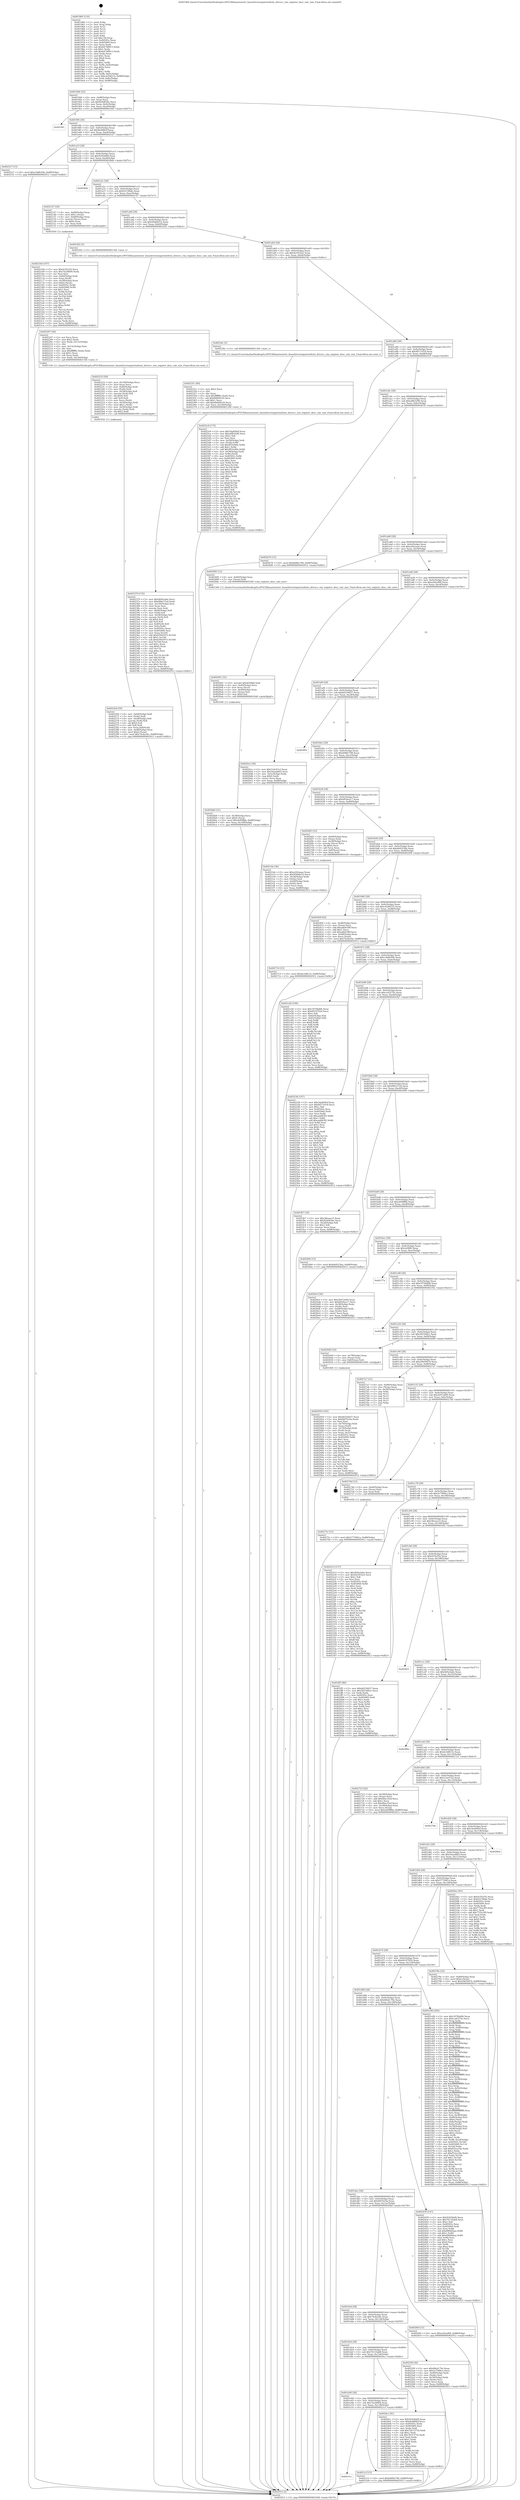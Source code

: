 digraph "0x401960" {
  label = "0x401960 (/mnt/c/Users/mathe/Desktop/tcc/POCII/binaries/extr_linuxdriversinputrmi4rmi_driver.c_rmi_register_desc_calc_size_Final-ollvm.out::main(0))"
  labelloc = "t"
  node[shape=record]

  Entry [label="",width=0.3,height=0.3,shape=circle,fillcolor=black,style=filled]
  "0x4019d4" [label="{
     0x4019d4 [32]\l
     | [instrs]\l
     &nbsp;&nbsp;0x4019d4 \<+6\>: mov -0x88(%rbp),%eax\l
     &nbsp;&nbsp;0x4019da \<+2\>: mov %eax,%ecx\l
     &nbsp;&nbsp;0x4019dc \<+6\>: sub $0x824d63bc,%ecx\l
     &nbsp;&nbsp;0x4019e2 \<+6\>: mov %eax,-0x9c(%rbp)\l
     &nbsp;&nbsp;0x4019e8 \<+6\>: mov %ecx,-0xa0(%rbp)\l
     &nbsp;&nbsp;0x4019ee \<+6\>: je 0000000000401fd5 \<main+0x675\>\l
  }"]
  "0x401fd5" [label="{
     0x401fd5\l
  }", style=dashed]
  "0x4019f4" [label="{
     0x4019f4 [28]\l
     | [instrs]\l
     &nbsp;&nbsp;0x4019f4 \<+5\>: jmp 00000000004019f9 \<main+0x99\>\l
     &nbsp;&nbsp;0x4019f9 \<+6\>: mov -0x9c(%rbp),%eax\l
     &nbsp;&nbsp;0x4019ff \<+5\>: sub $0x8e486fef,%eax\l
     &nbsp;&nbsp;0x401a04 \<+6\>: mov %eax,-0xa4(%rbp)\l
     &nbsp;&nbsp;0x401a0a \<+6\>: je 0000000000402527 \<main+0xbc7\>\l
  }"]
  Exit [label="",width=0.3,height=0.3,shape=circle,fillcolor=black,style=filled,peripheries=2]
  "0x402527" [label="{
     0x402527 [15]\l
     | [instrs]\l
     &nbsp;&nbsp;0x402527 \<+10\>: movl $0xc5b8b30b,-0x88(%rbp)\l
     &nbsp;&nbsp;0x402531 \<+5\>: jmp 0000000000402912 \<main+0xfb2\>\l
  }"]
  "0x401a10" [label="{
     0x401a10 [28]\l
     | [instrs]\l
     &nbsp;&nbsp;0x401a10 \<+5\>: jmp 0000000000401a15 \<main+0xb5\>\l
     &nbsp;&nbsp;0x401a15 \<+6\>: mov -0x9c(%rbp),%eax\l
     &nbsp;&nbsp;0x401a1b \<+5\>: sub $0x9245bbf4,%eax\l
     &nbsp;&nbsp;0x401a20 \<+6\>: mov %eax,-0xa8(%rbp)\l
     &nbsp;&nbsp;0x401a26 \<+6\>: je 00000000004028de \<main+0xf7e\>\l
  }"]
  "0x40275c" [label="{
     0x40275c [15]\l
     | [instrs]\l
     &nbsp;&nbsp;0x40275c \<+10\>: movl $0x5775961a,-0x88(%rbp)\l
     &nbsp;&nbsp;0x402766 \<+5\>: jmp 0000000000402912 \<main+0xfb2\>\l
  }"]
  "0x4028de" [label="{
     0x4028de\l
  }", style=dashed]
  "0x401a2c" [label="{
     0x401a2c [28]\l
     | [instrs]\l
     &nbsp;&nbsp;0x401a2c \<+5\>: jmp 0000000000401a31 \<main+0xd1\>\l
     &nbsp;&nbsp;0x401a31 \<+6\>: mov -0x9c(%rbp),%eax\l
     &nbsp;&nbsp;0x401a37 \<+5\>: sub $0x9315f6de,%eax\l
     &nbsp;&nbsp;0x401a3c \<+6\>: mov %eax,-0xac(%rbp)\l
     &nbsp;&nbsp;0x401a42 \<+6\>: je 0000000000402147 \<main+0x7e7\>\l
  }"]
  "0x402714" [label="{
     0x402714 [15]\l
     | [instrs]\l
     &nbsp;&nbsp;0x402714 \<+10\>: movl $0x4e3d813c,-0x88(%rbp)\l
     &nbsp;&nbsp;0x40271e \<+5\>: jmp 0000000000402912 \<main+0xfb2\>\l
  }"]
  "0x402147" [label="{
     0x402147 [29]\l
     | [instrs]\l
     &nbsp;&nbsp;0x402147 \<+4\>: mov -0x68(%rbp),%rax\l
     &nbsp;&nbsp;0x40214b \<+6\>: movl $0x1,(%rax)\l
     &nbsp;&nbsp;0x402151 \<+4\>: mov -0x68(%rbp),%rax\l
     &nbsp;&nbsp;0x402155 \<+3\>: movslq (%rax),%rax\l
     &nbsp;&nbsp;0x402158 \<+4\>: shl $0x4,%rax\l
     &nbsp;&nbsp;0x40215c \<+3\>: mov %rax,%rdi\l
     &nbsp;&nbsp;0x40215f \<+5\>: call 0000000000401050 \<malloc@plt\>\l
     | [calls]\l
     &nbsp;&nbsp;0x401050 \{1\} (unknown)\l
  }"]
  "0x401a48" [label="{
     0x401a48 [28]\l
     | [instrs]\l
     &nbsp;&nbsp;0x401a48 \<+5\>: jmp 0000000000401a4d \<main+0xed\>\l
     &nbsp;&nbsp;0x401a4d \<+6\>: mov -0x9c(%rbp),%eax\l
     &nbsp;&nbsp;0x401a53 \<+5\>: sub $0x956b8c52,%eax\l
     &nbsp;&nbsp;0x401a58 \<+6\>: mov %eax,-0xb0(%rbp)\l
     &nbsp;&nbsp;0x401a5e \<+6\>: je 0000000000402202 \<main+0x8a2\>\l
  }"]
  "0x4026b0" [label="{
     0x4026b0 [31]\l
     | [instrs]\l
     &nbsp;&nbsp;0x4026b0 \<+4\>: mov -0x38(%rbp),%rcx\l
     &nbsp;&nbsp;0x4026b4 \<+6\>: movl $0x0,(%rcx)\l
     &nbsp;&nbsp;0x4026ba \<+10\>: movl $0xeb99ffbb,-0x88(%rbp)\l
     &nbsp;&nbsp;0x4026c4 \<+6\>: mov %eax,-0x148(%rbp)\l
     &nbsp;&nbsp;0x4026ca \<+5\>: jmp 0000000000402912 \<main+0xfb2\>\l
  }"]
  "0x402202" [label="{
     0x402202 [5]\l
     | [instrs]\l
     &nbsp;&nbsp;0x402202 \<+5\>: call 0000000000401160 \<next_i\>\l
     | [calls]\l
     &nbsp;&nbsp;0x401160 \{1\} (/mnt/c/Users/mathe/Desktop/tcc/POCII/binaries/extr_linuxdriversinputrmi4rmi_driver.c_rmi_register_desc_calc_size_Final-ollvm.out::next_i)\l
  }"]
  "0x401a64" [label="{
     0x401a64 [28]\l
     | [instrs]\l
     &nbsp;&nbsp;0x401a64 \<+5\>: jmp 0000000000401a69 \<main+0x109\>\l
     &nbsp;&nbsp;0x401a69 \<+6\>: mov -0x9c(%rbp),%eax\l
     &nbsp;&nbsp;0x401a6f \<+5\>: sub $0x9a1835a5,%eax\l
     &nbsp;&nbsp;0x401a74 \<+6\>: mov %eax,-0xb4(%rbp)\l
     &nbsp;&nbsp;0x401a7a \<+6\>: je 000000000040234c \<main+0x9ec\>\l
  }"]
  "0x402691" [label="{
     0x402691 [31]\l
     | [instrs]\l
     &nbsp;&nbsp;0x402691 \<+10\>: movabs $0x4030b6,%rdi\l
     &nbsp;&nbsp;0x40269b \<+4\>: mov -0x40(%rbp),%rcx\l
     &nbsp;&nbsp;0x40269f \<+3\>: mov %rax,(%rcx)\l
     &nbsp;&nbsp;0x4026a2 \<+4\>: mov -0x40(%rbp),%rax\l
     &nbsp;&nbsp;0x4026a6 \<+3\>: mov (%rax),%rsi\l
     &nbsp;&nbsp;0x4026a9 \<+2\>: mov $0x0,%al\l
     &nbsp;&nbsp;0x4026ab \<+5\>: call 0000000000401040 \<printf@plt\>\l
     | [calls]\l
     &nbsp;&nbsp;0x401040 \{1\} (unknown)\l
  }"]
  "0x40234c" [label="{
     0x40234c [5]\l
     | [instrs]\l
     &nbsp;&nbsp;0x40234c \<+5\>: call 0000000000401160 \<next_i\>\l
     | [calls]\l
     &nbsp;&nbsp;0x401160 \{1\} (/mnt/c/Users/mathe/Desktop/tcc/POCII/binaries/extr_linuxdriversinputrmi4rmi_driver.c_rmi_register_desc_calc_size_Final-ollvm.out::next_i)\l
  }"]
  "0x401a80" [label="{
     0x401a80 [28]\l
     | [instrs]\l
     &nbsp;&nbsp;0x401a80 \<+5\>: jmp 0000000000401a85 \<main+0x125\>\l
     &nbsp;&nbsp;0x401a85 \<+6\>: mov -0x9c(%rbp),%eax\l
     &nbsp;&nbsp;0x401a8b \<+5\>: sub $0x9f271018,%eax\l
     &nbsp;&nbsp;0x401a90 \<+6\>: mov %eax,-0xb8(%rbp)\l
     &nbsp;&nbsp;0x401a96 \<+6\>: je 00000000004025c9 \<main+0xc69\>\l
  }"]
  "0x402379" [label="{
     0x402379 [135]\l
     | [instrs]\l
     &nbsp;&nbsp;0x402379 \<+5\>: mov $0x4b9a5abe,%ecx\l
     &nbsp;&nbsp;0x40237e \<+5\>: mov $0xd96e37a4,%edx\l
     &nbsp;&nbsp;0x402383 \<+6\>: mov -0x144(%rbp),%esi\l
     &nbsp;&nbsp;0x402389 \<+3\>: imul %eax,%esi\l
     &nbsp;&nbsp;0x40238c \<+3\>: movslq %esi,%rdi\l
     &nbsp;&nbsp;0x40238f \<+4\>: mov -0x60(%rbp),%r8\l
     &nbsp;&nbsp;0x402393 \<+3\>: mov (%r8),%r8\l
     &nbsp;&nbsp;0x402396 \<+4\>: mov -0x58(%rbp),%r9\l
     &nbsp;&nbsp;0x40239a \<+3\>: movslq (%r9),%r9\l
     &nbsp;&nbsp;0x40239d \<+4\>: shl $0x4,%r9\l
     &nbsp;&nbsp;0x4023a1 \<+3\>: add %r9,%r8\l
     &nbsp;&nbsp;0x4023a4 \<+4\>: mov 0x8(%r8),%r8\l
     &nbsp;&nbsp;0x4023a8 \<+3\>: mov %rdi,(%r8)\l
     &nbsp;&nbsp;0x4023ab \<+7\>: mov 0x40505c,%eax\l
     &nbsp;&nbsp;0x4023b2 \<+7\>: mov 0x405060,%esi\l
     &nbsp;&nbsp;0x4023b9 \<+3\>: mov %eax,%r10d\l
     &nbsp;&nbsp;0x4023bc \<+7\>: add $0x63943915,%r10d\l
     &nbsp;&nbsp;0x4023c3 \<+4\>: sub $0x1,%r10d\l
     &nbsp;&nbsp;0x4023c7 \<+7\>: sub $0x63943915,%r10d\l
     &nbsp;&nbsp;0x4023ce \<+4\>: imul %r10d,%eax\l
     &nbsp;&nbsp;0x4023d2 \<+3\>: and $0x1,%eax\l
     &nbsp;&nbsp;0x4023d5 \<+3\>: cmp $0x0,%eax\l
     &nbsp;&nbsp;0x4023d8 \<+4\>: sete %r11b\l
     &nbsp;&nbsp;0x4023dc \<+3\>: cmp $0xa,%esi\l
     &nbsp;&nbsp;0x4023df \<+3\>: setl %bl\l
     &nbsp;&nbsp;0x4023e2 \<+3\>: mov %r11b,%r14b\l
     &nbsp;&nbsp;0x4023e5 \<+3\>: and %bl,%r14b\l
     &nbsp;&nbsp;0x4023e8 \<+3\>: xor %bl,%r11b\l
     &nbsp;&nbsp;0x4023eb \<+3\>: or %r11b,%r14b\l
     &nbsp;&nbsp;0x4023ee \<+4\>: test $0x1,%r14b\l
     &nbsp;&nbsp;0x4023f2 \<+3\>: cmovne %edx,%ecx\l
     &nbsp;&nbsp;0x4023f5 \<+6\>: mov %ecx,-0x88(%rbp)\l
     &nbsp;&nbsp;0x4023fb \<+5\>: jmp 0000000000402912 \<main+0xfb2\>\l
  }"]
  "0x4025c9" [label="{
     0x4025c9 [173]\l
     | [instrs]\l
     &nbsp;&nbsp;0x4025c9 \<+5\>: mov $0x54a609ef,%eax\l
     &nbsp;&nbsp;0x4025ce \<+5\>: mov $0xa0fb3296,%ecx\l
     &nbsp;&nbsp;0x4025d3 \<+2\>: mov $0x1,%dl\l
     &nbsp;&nbsp;0x4025d5 \<+2\>: xor %esi,%esi\l
     &nbsp;&nbsp;0x4025d7 \<+4\>: mov -0x58(%rbp),%rdi\l
     &nbsp;&nbsp;0x4025db \<+3\>: mov (%rdi),%r8d\l
     &nbsp;&nbsp;0x4025de \<+7\>: sub $0x9f33e90e,%r8d\l
     &nbsp;&nbsp;0x4025e5 \<+4\>: add $0x1,%r8d\l
     &nbsp;&nbsp;0x4025e9 \<+7\>: add $0x9f33e90e,%r8d\l
     &nbsp;&nbsp;0x4025f0 \<+4\>: mov -0x58(%rbp),%rdi\l
     &nbsp;&nbsp;0x4025f4 \<+3\>: mov %r8d,(%rdi)\l
     &nbsp;&nbsp;0x4025f7 \<+8\>: mov 0x40505c,%r8d\l
     &nbsp;&nbsp;0x4025ff \<+8\>: mov 0x405060,%r9d\l
     &nbsp;&nbsp;0x402607 \<+3\>: sub $0x1,%esi\l
     &nbsp;&nbsp;0x40260a \<+3\>: mov %r8d,%r10d\l
     &nbsp;&nbsp;0x40260d \<+3\>: add %esi,%r10d\l
     &nbsp;&nbsp;0x402610 \<+4\>: imul %r10d,%r8d\l
     &nbsp;&nbsp;0x402614 \<+4\>: and $0x1,%r8d\l
     &nbsp;&nbsp;0x402618 \<+4\>: cmp $0x0,%r8d\l
     &nbsp;&nbsp;0x40261c \<+4\>: sete %r11b\l
     &nbsp;&nbsp;0x402620 \<+4\>: cmp $0xa,%r9d\l
     &nbsp;&nbsp;0x402624 \<+3\>: setl %bl\l
     &nbsp;&nbsp;0x402627 \<+3\>: mov %r11b,%r14b\l
     &nbsp;&nbsp;0x40262a \<+4\>: xor $0xff,%r14b\l
     &nbsp;&nbsp;0x40262e \<+3\>: mov %bl,%r15b\l
     &nbsp;&nbsp;0x402631 \<+4\>: xor $0xff,%r15b\l
     &nbsp;&nbsp;0x402635 \<+3\>: xor $0x1,%dl\l
     &nbsp;&nbsp;0x402638 \<+3\>: mov %r14b,%r12b\l
     &nbsp;&nbsp;0x40263b \<+4\>: and $0xff,%r12b\l
     &nbsp;&nbsp;0x40263f \<+3\>: and %dl,%r11b\l
     &nbsp;&nbsp;0x402642 \<+3\>: mov %r15b,%r13b\l
     &nbsp;&nbsp;0x402645 \<+4\>: and $0xff,%r13b\l
     &nbsp;&nbsp;0x402649 \<+2\>: and %dl,%bl\l
     &nbsp;&nbsp;0x40264b \<+3\>: or %r11b,%r12b\l
     &nbsp;&nbsp;0x40264e \<+3\>: or %bl,%r13b\l
     &nbsp;&nbsp;0x402651 \<+3\>: xor %r13b,%r12b\l
     &nbsp;&nbsp;0x402654 \<+3\>: or %r15b,%r14b\l
     &nbsp;&nbsp;0x402657 \<+4\>: xor $0xff,%r14b\l
     &nbsp;&nbsp;0x40265b \<+3\>: or $0x1,%dl\l
     &nbsp;&nbsp;0x40265e \<+3\>: and %dl,%r14b\l
     &nbsp;&nbsp;0x402661 \<+3\>: or %r14b,%r12b\l
     &nbsp;&nbsp;0x402664 \<+4\>: test $0x1,%r12b\l
     &nbsp;&nbsp;0x402668 \<+3\>: cmovne %ecx,%eax\l
     &nbsp;&nbsp;0x40266b \<+6\>: mov %eax,-0x88(%rbp)\l
     &nbsp;&nbsp;0x402671 \<+5\>: jmp 0000000000402912 \<main+0xfb2\>\l
  }"]
  "0x401a9c" [label="{
     0x401a9c [28]\l
     | [instrs]\l
     &nbsp;&nbsp;0x401a9c \<+5\>: jmp 0000000000401aa1 \<main+0x141\>\l
     &nbsp;&nbsp;0x401aa1 \<+6\>: mov -0x9c(%rbp),%eax\l
     &nbsp;&nbsp;0x401aa7 \<+5\>: sub $0xa0fb3296,%eax\l
     &nbsp;&nbsp;0x401aac \<+6\>: mov %eax,-0xbc(%rbp)\l
     &nbsp;&nbsp;0x401ab2 \<+6\>: je 0000000000402676 \<main+0xd16\>\l
  }"]
  "0x402351" [label="{
     0x402351 [40]\l
     | [instrs]\l
     &nbsp;&nbsp;0x402351 \<+5\>: mov $0x2,%ecx\l
     &nbsp;&nbsp;0x402356 \<+1\>: cltd\l
     &nbsp;&nbsp;0x402357 \<+2\>: idiv %ecx\l
     &nbsp;&nbsp;0x402359 \<+6\>: imul $0xfffffffe,%edx,%ecx\l
     &nbsp;&nbsp;0x40235f \<+6\>: sub $0x6b069e59,%ecx\l
     &nbsp;&nbsp;0x402365 \<+3\>: add $0x1,%ecx\l
     &nbsp;&nbsp;0x402368 \<+6\>: add $0x6b069e59,%ecx\l
     &nbsp;&nbsp;0x40236e \<+6\>: mov %ecx,-0x144(%rbp)\l
     &nbsp;&nbsp;0x402374 \<+5\>: call 0000000000401160 \<next_i\>\l
     | [calls]\l
     &nbsp;&nbsp;0x401160 \{1\} (/mnt/c/Users/mathe/Desktop/tcc/POCII/binaries/extr_linuxdriversinputrmi4rmi_driver.c_rmi_register_desc_calc_size_Final-ollvm.out::next_i)\l
  }"]
  "0x402676" [label="{
     0x402676 [15]\l
     | [instrs]\l
     &nbsp;&nbsp;0x402676 \<+10\>: movl $0xb680e708,-0x88(%rbp)\l
     &nbsp;&nbsp;0x402680 \<+5\>: jmp 0000000000402912 \<main+0xfb2\>\l
  }"]
  "0x401ab8" [label="{
     0x401ab8 [28]\l
     | [instrs]\l
     &nbsp;&nbsp;0x401ab8 \<+5\>: jmp 0000000000401abd \<main+0x15d\>\l
     &nbsp;&nbsp;0x401abd \<+6\>: mov -0x9c(%rbp),%eax\l
     &nbsp;&nbsp;0x401ac3 \<+5\>: sub $0xa202aaae,%eax\l
     &nbsp;&nbsp;0x401ac8 \<+6\>: mov %eax,-0xc0(%rbp)\l
     &nbsp;&nbsp;0x401ace \<+6\>: je 0000000000402685 \<main+0xd25\>\l
  }"]
  "0x40226d" [label="{
     0x40226d [50]\l
     | [instrs]\l
     &nbsp;&nbsp;0x40226d \<+4\>: mov -0x60(%rbp),%rdi\l
     &nbsp;&nbsp;0x402271 \<+3\>: mov (%rdi),%rdi\l
     &nbsp;&nbsp;0x402274 \<+4\>: mov -0x58(%rbp),%r8\l
     &nbsp;&nbsp;0x402278 \<+3\>: movslq (%r8),%r8\l
     &nbsp;&nbsp;0x40227b \<+4\>: shl $0x4,%r8\l
     &nbsp;&nbsp;0x40227f \<+3\>: add %r8,%rdi\l
     &nbsp;&nbsp;0x402282 \<+4\>: mov %rax,0x8(%rdi)\l
     &nbsp;&nbsp;0x402286 \<+4\>: mov -0x48(%rbp),%rax\l
     &nbsp;&nbsp;0x40228a \<+6\>: movl $0x0,(%rax)\l
     &nbsp;&nbsp;0x402290 \<+10\>: movl $0x74c8a34c,-0x88(%rbp)\l
     &nbsp;&nbsp;0x40229a \<+5\>: jmp 0000000000402912 \<main+0xfb2\>\l
  }"]
  "0x402685" [label="{
     0x402685 [12]\l
     | [instrs]\l
     &nbsp;&nbsp;0x402685 \<+4\>: mov -0x60(%rbp),%rax\l
     &nbsp;&nbsp;0x402689 \<+3\>: mov (%rax),%rdi\l
     &nbsp;&nbsp;0x40268c \<+5\>: call 0000000000401560 \<rmi_register_desc_calc_size\>\l
     | [calls]\l
     &nbsp;&nbsp;0x401560 \{1\} (/mnt/c/Users/mathe/Desktop/tcc/POCII/binaries/extr_linuxdriversinputrmi4rmi_driver.c_rmi_register_desc_calc_size_Final-ollvm.out::rmi_register_desc_calc_size)\l
  }"]
  "0x401ad4" [label="{
     0x401ad4 [28]\l
     | [instrs]\l
     &nbsp;&nbsp;0x401ad4 \<+5\>: jmp 0000000000401ad9 \<main+0x179\>\l
     &nbsp;&nbsp;0x401ad9 \<+6\>: mov -0x9c(%rbp),%eax\l
     &nbsp;&nbsp;0x401adf \<+5\>: sub $0xa262af68,%eax\l
     &nbsp;&nbsp;0x401ae4 \<+6\>: mov %eax,-0xc4(%rbp)\l
     &nbsp;&nbsp;0x401aea \<+6\>: je 00000000004020ce \<main+0x76e\>\l
  }"]
  "0x402233" [label="{
     0x402233 [58]\l
     | [instrs]\l
     &nbsp;&nbsp;0x402233 \<+6\>: mov -0x140(%rbp),%ecx\l
     &nbsp;&nbsp;0x402239 \<+3\>: imul %eax,%ecx\l
     &nbsp;&nbsp;0x40223c \<+4\>: mov -0x60(%rbp),%rdi\l
     &nbsp;&nbsp;0x402240 \<+3\>: mov (%rdi),%rdi\l
     &nbsp;&nbsp;0x402243 \<+4\>: mov -0x58(%rbp),%r8\l
     &nbsp;&nbsp;0x402247 \<+3\>: movslq (%r8),%r8\l
     &nbsp;&nbsp;0x40224a \<+4\>: shl $0x4,%r8\l
     &nbsp;&nbsp;0x40224e \<+3\>: add %r8,%rdi\l
     &nbsp;&nbsp;0x402251 \<+2\>: mov %ecx,(%rdi)\l
     &nbsp;&nbsp;0x402253 \<+4\>: mov -0x50(%rbp),%rdi\l
     &nbsp;&nbsp;0x402257 \<+6\>: movl $0x1,(%rdi)\l
     &nbsp;&nbsp;0x40225d \<+4\>: mov -0x50(%rbp),%rdi\l
     &nbsp;&nbsp;0x402261 \<+3\>: movslq (%rdi),%rdi\l
     &nbsp;&nbsp;0x402264 \<+4\>: shl $0x3,%rdi\l
     &nbsp;&nbsp;0x402268 \<+5\>: call 0000000000401050 \<malloc@plt\>\l
     | [calls]\l
     &nbsp;&nbsp;0x401050 \{1\} (unknown)\l
  }"]
  "0x4020ce" [label="{
     0x4020ce [30]\l
     | [instrs]\l
     &nbsp;&nbsp;0x4020ce \<+5\>: mov $0x51dc07a3,%eax\l
     &nbsp;&nbsp;0x4020d3 \<+5\>: mov $0x54aa48d3,%ecx\l
     &nbsp;&nbsp;0x4020d8 \<+3\>: mov -0x2c(%rbp),%edx\l
     &nbsp;&nbsp;0x4020db \<+3\>: cmp $0x0,%edx\l
     &nbsp;&nbsp;0x4020de \<+3\>: cmove %ecx,%eax\l
     &nbsp;&nbsp;0x4020e1 \<+6\>: mov %eax,-0x88(%rbp)\l
     &nbsp;&nbsp;0x4020e7 \<+5\>: jmp 0000000000402912 \<main+0xfb2\>\l
  }"]
  "0x401af0" [label="{
     0x401af0 [28]\l
     | [instrs]\l
     &nbsp;&nbsp;0x401af0 \<+5\>: jmp 0000000000401af5 \<main+0x195\>\l
     &nbsp;&nbsp;0x401af5 \<+6\>: mov -0x9c(%rbp),%eax\l
     &nbsp;&nbsp;0x401afb \<+5\>: sub $0xb6259d37,%eax\l
     &nbsp;&nbsp;0x401b00 \<+6\>: mov %eax,-0xc8(%rbp)\l
     &nbsp;&nbsp;0x401b06 \<+6\>: je 0000000000402801 \<main+0xea1\>\l
  }"]
  "0x402207" [label="{
     0x402207 [44]\l
     | [instrs]\l
     &nbsp;&nbsp;0x402207 \<+2\>: xor %ecx,%ecx\l
     &nbsp;&nbsp;0x402209 \<+5\>: mov $0x2,%edx\l
     &nbsp;&nbsp;0x40220e \<+6\>: mov %edx,-0x13c(%rbp)\l
     &nbsp;&nbsp;0x402214 \<+1\>: cltd\l
     &nbsp;&nbsp;0x402215 \<+6\>: mov -0x13c(%rbp),%esi\l
     &nbsp;&nbsp;0x40221b \<+2\>: idiv %esi\l
     &nbsp;&nbsp;0x40221d \<+6\>: imul $0xfffffffe,%edx,%edx\l
     &nbsp;&nbsp;0x402223 \<+3\>: sub $0x1,%ecx\l
     &nbsp;&nbsp;0x402226 \<+2\>: sub %ecx,%edx\l
     &nbsp;&nbsp;0x402228 \<+6\>: mov %edx,-0x140(%rbp)\l
     &nbsp;&nbsp;0x40222e \<+5\>: call 0000000000401160 \<next_i\>\l
     | [calls]\l
     &nbsp;&nbsp;0x401160 \{1\} (/mnt/c/Users/mathe/Desktop/tcc/POCII/binaries/extr_linuxdriversinputrmi4rmi_driver.c_rmi_register_desc_calc_size_Final-ollvm.out::next_i)\l
  }"]
  "0x402801" [label="{
     0x402801\l
  }", style=dashed]
  "0x401b0c" [label="{
     0x401b0c [28]\l
     | [instrs]\l
     &nbsp;&nbsp;0x401b0c \<+5\>: jmp 0000000000401b11 \<main+0x1b1\>\l
     &nbsp;&nbsp;0x401b11 \<+6\>: mov -0x9c(%rbp),%eax\l
     &nbsp;&nbsp;0x401b17 \<+5\>: sub $0xb680e708,%eax\l
     &nbsp;&nbsp;0x401b1c \<+6\>: mov %eax,-0xcc(%rbp)\l
     &nbsp;&nbsp;0x401b22 \<+6\>: je 00000000004021de \<main+0x87e\>\l
  }"]
  "0x401e1c" [label="{
     0x401e1c\l
  }", style=dashed]
  "0x4021de" [label="{
     0x4021de [36]\l
     | [instrs]\l
     &nbsp;&nbsp;0x4021de \<+5\>: mov $0xa202aaae,%eax\l
     &nbsp;&nbsp;0x4021e3 \<+5\>: mov $0x956b8c52,%ecx\l
     &nbsp;&nbsp;0x4021e8 \<+4\>: mov -0x58(%rbp),%rdx\l
     &nbsp;&nbsp;0x4021ec \<+2\>: mov (%rdx),%esi\l
     &nbsp;&nbsp;0x4021ee \<+4\>: mov -0x68(%rbp),%rdx\l
     &nbsp;&nbsp;0x4021f2 \<+2\>: cmp (%rdx),%esi\l
     &nbsp;&nbsp;0x4021f4 \<+3\>: cmovl %ecx,%eax\l
     &nbsp;&nbsp;0x4021f7 \<+6\>: mov %eax,-0x88(%rbp)\l
     &nbsp;&nbsp;0x4021fd \<+5\>: jmp 0000000000402912 \<main+0xfb2\>\l
  }"]
  "0x401b28" [label="{
     0x401b28 [28]\l
     | [instrs]\l
     &nbsp;&nbsp;0x401b28 \<+5\>: jmp 0000000000401b2d \<main+0x1cd\>\l
     &nbsp;&nbsp;0x401b2d \<+6\>: mov -0x9c(%rbp),%eax\l
     &nbsp;&nbsp;0x401b33 \<+5\>: sub $0xb950ea17,%eax\l
     &nbsp;&nbsp;0x401b38 \<+6\>: mov %eax,-0xd0(%rbp)\l
     &nbsp;&nbsp;0x401b3e \<+6\>: je 00000000004026f3 \<main+0xd93\>\l
  }"]
  "0x4021cf" [label="{
     0x4021cf [15]\l
     | [instrs]\l
     &nbsp;&nbsp;0x4021cf \<+10\>: movl $0xb680e708,-0x88(%rbp)\l
     &nbsp;&nbsp;0x4021d9 \<+5\>: jmp 0000000000402912 \<main+0xfb2\>\l
  }"]
  "0x4026f3" [label="{
     0x4026f3 [33]\l
     | [instrs]\l
     &nbsp;&nbsp;0x4026f3 \<+4\>: mov -0x60(%rbp),%rax\l
     &nbsp;&nbsp;0x4026f7 \<+3\>: mov (%rax),%rax\l
     &nbsp;&nbsp;0x4026fa \<+4\>: mov -0x38(%rbp),%rcx\l
     &nbsp;&nbsp;0x4026fe \<+3\>: movslq (%rcx),%rcx\l
     &nbsp;&nbsp;0x402701 \<+4\>: shl $0x4,%rcx\l
     &nbsp;&nbsp;0x402705 \<+3\>: add %rcx,%rax\l
     &nbsp;&nbsp;0x402708 \<+4\>: mov 0x8(%rax),%rax\l
     &nbsp;&nbsp;0x40270c \<+3\>: mov %rax,%rdi\l
     &nbsp;&nbsp;0x40270f \<+5\>: call 0000000000401030 \<free@plt\>\l
     | [calls]\l
     &nbsp;&nbsp;0x401030 \{1\} (unknown)\l
  }"]
  "0x401b44" [label="{
     0x401b44 [28]\l
     | [instrs]\l
     &nbsp;&nbsp;0x401b44 \<+5\>: jmp 0000000000401b49 \<main+0x1e9\>\l
     &nbsp;&nbsp;0x401b49 \<+6\>: mov -0x9c(%rbp),%eax\l
     &nbsp;&nbsp;0x401b4f \<+5\>: sub $0xbb95236a,%eax\l
     &nbsp;&nbsp;0x401b54 \<+6\>: mov %eax,-0xd4(%rbp)\l
     &nbsp;&nbsp;0x401b5a \<+6\>: je 000000000040240f \<main+0xaaf\>\l
  }"]
  "0x401e00" [label="{
     0x401e00 [28]\l
     | [instrs]\l
     &nbsp;&nbsp;0x401e00 \<+5\>: jmp 0000000000401e05 \<main+0x4a5\>\l
     &nbsp;&nbsp;0x401e05 \<+6\>: mov -0x9c(%rbp),%eax\l
     &nbsp;&nbsp;0x401e0b \<+5\>: sub $0x7fa28009,%eax\l
     &nbsp;&nbsp;0x401e10 \<+6\>: mov %eax,-0x138(%rbp)\l
     &nbsp;&nbsp;0x401e16 \<+6\>: je 00000000004021cf \<main+0x86f\>\l
  }"]
  "0x40240f" [label="{
     0x40240f [42]\l
     | [instrs]\l
     &nbsp;&nbsp;0x40240f \<+4\>: mov -0x48(%rbp),%rax\l
     &nbsp;&nbsp;0x402413 \<+2\>: mov (%rax),%ecx\l
     &nbsp;&nbsp;0x402415 \<+6\>: add $0xa6b41f8f,%ecx\l
     &nbsp;&nbsp;0x40241b \<+3\>: add $0x1,%ecx\l
     &nbsp;&nbsp;0x40241e \<+6\>: sub $0xa6b41f8f,%ecx\l
     &nbsp;&nbsp;0x402424 \<+4\>: mov -0x48(%rbp),%rax\l
     &nbsp;&nbsp;0x402428 \<+2\>: mov %ecx,(%rax)\l
     &nbsp;&nbsp;0x40242a \<+10\>: movl $0x74c8a34c,-0x88(%rbp)\l
     &nbsp;&nbsp;0x402434 \<+5\>: jmp 0000000000402912 \<main+0xfb2\>\l
  }"]
  "0x401b60" [label="{
     0x401b60 [28]\l
     | [instrs]\l
     &nbsp;&nbsp;0x401b60 \<+5\>: jmp 0000000000401b65 \<main+0x205\>\l
     &nbsp;&nbsp;0x401b65 \<+6\>: mov -0x9c(%rbp),%eax\l
     &nbsp;&nbsp;0x401b6b \<+5\>: sub $0xc429d233,%eax\l
     &nbsp;&nbsp;0x401b70 \<+6\>: mov %eax,-0xd8(%rbp)\l
     &nbsp;&nbsp;0x401b76 \<+6\>: je 0000000000401e26 \<main+0x4c6\>\l
  }"]
  "0x4024cc" [label="{
     0x4024cc [91]\l
     | [instrs]\l
     &nbsp;&nbsp;0x4024cc \<+5\>: mov $0x9245bbf4,%eax\l
     &nbsp;&nbsp;0x4024d1 \<+5\>: mov $0x8e486fef,%ecx\l
     &nbsp;&nbsp;0x4024d6 \<+7\>: mov 0x40505c,%edx\l
     &nbsp;&nbsp;0x4024dd \<+7\>: mov 0x405060,%esi\l
     &nbsp;&nbsp;0x4024e4 \<+2\>: mov %edx,%edi\l
     &nbsp;&nbsp;0x4024e6 \<+6\>: add $0x7b51371b,%edi\l
     &nbsp;&nbsp;0x4024ec \<+3\>: sub $0x1,%edi\l
     &nbsp;&nbsp;0x4024ef \<+6\>: sub $0x7b51371b,%edi\l
     &nbsp;&nbsp;0x4024f5 \<+3\>: imul %edi,%edx\l
     &nbsp;&nbsp;0x4024f8 \<+3\>: and $0x1,%edx\l
     &nbsp;&nbsp;0x4024fb \<+3\>: cmp $0x0,%edx\l
     &nbsp;&nbsp;0x4024fe \<+4\>: sete %r8b\l
     &nbsp;&nbsp;0x402502 \<+3\>: cmp $0xa,%esi\l
     &nbsp;&nbsp;0x402505 \<+4\>: setl %r9b\l
     &nbsp;&nbsp;0x402509 \<+3\>: mov %r8b,%r10b\l
     &nbsp;&nbsp;0x40250c \<+3\>: and %r9b,%r10b\l
     &nbsp;&nbsp;0x40250f \<+3\>: xor %r9b,%r8b\l
     &nbsp;&nbsp;0x402512 \<+3\>: or %r8b,%r10b\l
     &nbsp;&nbsp;0x402515 \<+4\>: test $0x1,%r10b\l
     &nbsp;&nbsp;0x402519 \<+3\>: cmovne %ecx,%eax\l
     &nbsp;&nbsp;0x40251c \<+6\>: mov %eax,-0x88(%rbp)\l
     &nbsp;&nbsp;0x402522 \<+5\>: jmp 0000000000402912 \<main+0xfb2\>\l
  }"]
  "0x401e26" [label="{
     0x401e26 [106]\l
     | [instrs]\l
     &nbsp;&nbsp;0x401e26 \<+5\>: mov $0x1870bd06,%eax\l
     &nbsp;&nbsp;0x401e2b \<+5\>: mov $0x60197020,%ecx\l
     &nbsp;&nbsp;0x401e30 \<+2\>: mov $0x1,%dl\l
     &nbsp;&nbsp;0x401e32 \<+7\>: mov -0x82(%rbp),%sil\l
     &nbsp;&nbsp;0x401e39 \<+7\>: mov -0x81(%rbp),%dil\l
     &nbsp;&nbsp;0x401e40 \<+3\>: mov %sil,%r8b\l
     &nbsp;&nbsp;0x401e43 \<+4\>: xor $0xff,%r8b\l
     &nbsp;&nbsp;0x401e47 \<+3\>: mov %dil,%r9b\l
     &nbsp;&nbsp;0x401e4a \<+4\>: xor $0xff,%r9b\l
     &nbsp;&nbsp;0x401e4e \<+3\>: xor $0x1,%dl\l
     &nbsp;&nbsp;0x401e51 \<+3\>: mov %r8b,%r10b\l
     &nbsp;&nbsp;0x401e54 \<+4\>: and $0xff,%r10b\l
     &nbsp;&nbsp;0x401e58 \<+3\>: and %dl,%sil\l
     &nbsp;&nbsp;0x401e5b \<+3\>: mov %r9b,%r11b\l
     &nbsp;&nbsp;0x401e5e \<+4\>: and $0xff,%r11b\l
     &nbsp;&nbsp;0x401e62 \<+3\>: and %dl,%dil\l
     &nbsp;&nbsp;0x401e65 \<+3\>: or %sil,%r10b\l
     &nbsp;&nbsp;0x401e68 \<+3\>: or %dil,%r11b\l
     &nbsp;&nbsp;0x401e6b \<+3\>: xor %r11b,%r10b\l
     &nbsp;&nbsp;0x401e6e \<+3\>: or %r9b,%r8b\l
     &nbsp;&nbsp;0x401e71 \<+4\>: xor $0xff,%r8b\l
     &nbsp;&nbsp;0x401e75 \<+3\>: or $0x1,%dl\l
     &nbsp;&nbsp;0x401e78 \<+3\>: and %dl,%r8b\l
     &nbsp;&nbsp;0x401e7b \<+3\>: or %r8b,%r10b\l
     &nbsp;&nbsp;0x401e7e \<+4\>: test $0x1,%r10b\l
     &nbsp;&nbsp;0x401e82 \<+3\>: cmovne %ecx,%eax\l
     &nbsp;&nbsp;0x401e85 \<+6\>: mov %eax,-0x88(%rbp)\l
     &nbsp;&nbsp;0x401e8b \<+5\>: jmp 0000000000402912 \<main+0xfb2\>\l
  }"]
  "0x401b7c" [label="{
     0x401b7c [28]\l
     | [instrs]\l
     &nbsp;&nbsp;0x401b7c \<+5\>: jmp 0000000000401b81 \<main+0x221\>\l
     &nbsp;&nbsp;0x401b81 \<+6\>: mov -0x9c(%rbp),%eax\l
     &nbsp;&nbsp;0x401b87 \<+5\>: sub $0xc5b8b30b,%eax\l
     &nbsp;&nbsp;0x401b8c \<+6\>: mov %eax,-0xdc(%rbp)\l
     &nbsp;&nbsp;0x401b92 \<+6\>: je 0000000000402536 \<main+0xbd6\>\l
  }"]
  "0x402912" [label="{
     0x402912 [5]\l
     | [instrs]\l
     &nbsp;&nbsp;0x402912 \<+5\>: jmp 00000000004019d4 \<main+0x74\>\l
  }"]
  "0x401960" [label="{
     0x401960 [116]\l
     | [instrs]\l
     &nbsp;&nbsp;0x401960 \<+1\>: push %rbp\l
     &nbsp;&nbsp;0x401961 \<+3\>: mov %rsp,%rbp\l
     &nbsp;&nbsp;0x401964 \<+2\>: push %r15\l
     &nbsp;&nbsp;0x401966 \<+2\>: push %r14\l
     &nbsp;&nbsp;0x401968 \<+2\>: push %r13\l
     &nbsp;&nbsp;0x40196a \<+2\>: push %r12\l
     &nbsp;&nbsp;0x40196c \<+1\>: push %rbx\l
     &nbsp;&nbsp;0x40196d \<+7\>: sub $0x138,%rsp\l
     &nbsp;&nbsp;0x401974 \<+7\>: mov 0x40505c,%eax\l
     &nbsp;&nbsp;0x40197b \<+7\>: mov 0x405060,%ecx\l
     &nbsp;&nbsp;0x401982 \<+2\>: mov %eax,%edx\l
     &nbsp;&nbsp;0x401984 \<+6\>: sub $0xb4748813,%edx\l
     &nbsp;&nbsp;0x40198a \<+3\>: sub $0x1,%edx\l
     &nbsp;&nbsp;0x40198d \<+6\>: add $0xb4748813,%edx\l
     &nbsp;&nbsp;0x401993 \<+3\>: imul %edx,%eax\l
     &nbsp;&nbsp;0x401996 \<+3\>: and $0x1,%eax\l
     &nbsp;&nbsp;0x401999 \<+3\>: cmp $0x0,%eax\l
     &nbsp;&nbsp;0x40199c \<+4\>: sete %r8b\l
     &nbsp;&nbsp;0x4019a0 \<+4\>: and $0x1,%r8b\l
     &nbsp;&nbsp;0x4019a4 \<+7\>: mov %r8b,-0x82(%rbp)\l
     &nbsp;&nbsp;0x4019ab \<+3\>: cmp $0xa,%ecx\l
     &nbsp;&nbsp;0x4019ae \<+4\>: setl %r8b\l
     &nbsp;&nbsp;0x4019b2 \<+4\>: and $0x1,%r8b\l
     &nbsp;&nbsp;0x4019b6 \<+7\>: mov %r8b,-0x81(%rbp)\l
     &nbsp;&nbsp;0x4019bd \<+10\>: movl $0xc429d233,-0x88(%rbp)\l
     &nbsp;&nbsp;0x4019c7 \<+6\>: mov %edi,-0x8c(%rbp)\l
     &nbsp;&nbsp;0x4019cd \<+7\>: mov %rsi,-0x98(%rbp)\l
  }"]
  "0x401de4" [label="{
     0x401de4 [28]\l
     | [instrs]\l
     &nbsp;&nbsp;0x401de4 \<+5\>: jmp 0000000000401de9 \<main+0x489\>\l
     &nbsp;&nbsp;0x401de9 \<+6\>: mov -0x9c(%rbp),%eax\l
     &nbsp;&nbsp;0x401def \<+5\>: sub $0x76110ab8,%eax\l
     &nbsp;&nbsp;0x401df4 \<+6\>: mov %eax,-0x134(%rbp)\l
     &nbsp;&nbsp;0x401dfa \<+6\>: je 00000000004024cc \<main+0xb6c\>\l
  }"]
  "0x402536" [label="{
     0x402536 [147]\l
     | [instrs]\l
     &nbsp;&nbsp;0x402536 \<+5\>: mov $0x54a609ef,%eax\l
     &nbsp;&nbsp;0x40253b \<+5\>: mov $0x9f271018,%ecx\l
     &nbsp;&nbsp;0x402540 \<+2\>: mov $0x1,%dl\l
     &nbsp;&nbsp;0x402542 \<+7\>: mov 0x40505c,%esi\l
     &nbsp;&nbsp;0x402549 \<+7\>: mov 0x405060,%edi\l
     &nbsp;&nbsp;0x402550 \<+3\>: mov %esi,%r8d\l
     &nbsp;&nbsp;0x402553 \<+7\>: sub $0xaabfb3f2,%r8d\l
     &nbsp;&nbsp;0x40255a \<+4\>: sub $0x1,%r8d\l
     &nbsp;&nbsp;0x40255e \<+7\>: add $0xaabfb3f2,%r8d\l
     &nbsp;&nbsp;0x402565 \<+4\>: imul %r8d,%esi\l
     &nbsp;&nbsp;0x402569 \<+3\>: and $0x1,%esi\l
     &nbsp;&nbsp;0x40256c \<+3\>: cmp $0x0,%esi\l
     &nbsp;&nbsp;0x40256f \<+4\>: sete %r9b\l
     &nbsp;&nbsp;0x402573 \<+3\>: cmp $0xa,%edi\l
     &nbsp;&nbsp;0x402576 \<+4\>: setl %r10b\l
     &nbsp;&nbsp;0x40257a \<+3\>: mov %r9b,%r11b\l
     &nbsp;&nbsp;0x40257d \<+4\>: xor $0xff,%r11b\l
     &nbsp;&nbsp;0x402581 \<+3\>: mov %r10b,%bl\l
     &nbsp;&nbsp;0x402584 \<+3\>: xor $0xff,%bl\l
     &nbsp;&nbsp;0x402587 \<+3\>: xor $0x1,%dl\l
     &nbsp;&nbsp;0x40258a \<+3\>: mov %r11b,%r14b\l
     &nbsp;&nbsp;0x40258d \<+4\>: and $0xff,%r14b\l
     &nbsp;&nbsp;0x402591 \<+3\>: and %dl,%r9b\l
     &nbsp;&nbsp;0x402594 \<+3\>: mov %bl,%r15b\l
     &nbsp;&nbsp;0x402597 \<+4\>: and $0xff,%r15b\l
     &nbsp;&nbsp;0x40259b \<+3\>: and %dl,%r10b\l
     &nbsp;&nbsp;0x40259e \<+3\>: or %r9b,%r14b\l
     &nbsp;&nbsp;0x4025a1 \<+3\>: or %r10b,%r15b\l
     &nbsp;&nbsp;0x4025a4 \<+3\>: xor %r15b,%r14b\l
     &nbsp;&nbsp;0x4025a7 \<+3\>: or %bl,%r11b\l
     &nbsp;&nbsp;0x4025aa \<+4\>: xor $0xff,%r11b\l
     &nbsp;&nbsp;0x4025ae \<+3\>: or $0x1,%dl\l
     &nbsp;&nbsp;0x4025b1 \<+3\>: and %dl,%r11b\l
     &nbsp;&nbsp;0x4025b4 \<+3\>: or %r11b,%r14b\l
     &nbsp;&nbsp;0x4025b7 \<+4\>: test $0x1,%r14b\l
     &nbsp;&nbsp;0x4025bb \<+3\>: cmovne %ecx,%eax\l
     &nbsp;&nbsp;0x4025be \<+6\>: mov %eax,-0x88(%rbp)\l
     &nbsp;&nbsp;0x4025c4 \<+5\>: jmp 0000000000402912 \<main+0xfb2\>\l
  }"]
  "0x401b98" [label="{
     0x401b98 [28]\l
     | [instrs]\l
     &nbsp;&nbsp;0x401b98 \<+5\>: jmp 0000000000401b9d \<main+0x23d\>\l
     &nbsp;&nbsp;0x401b9d \<+6\>: mov -0x9c(%rbp),%eax\l
     &nbsp;&nbsp;0x401ba3 \<+5\>: sub $0xccd5270c,%eax\l
     &nbsp;&nbsp;0x401ba8 \<+6\>: mov %eax,-0xe0(%rbp)\l
     &nbsp;&nbsp;0x401bae \<+6\>: je 0000000000401fb7 \<main+0x657\>\l
  }"]
  "0x40229f" [label="{
     0x40229f [36]\l
     | [instrs]\l
     &nbsp;&nbsp;0x40229f \<+5\>: mov $0x68eb179e,%eax\l
     &nbsp;&nbsp;0x4022a4 \<+5\>: mov $0x2e7984ce,%ecx\l
     &nbsp;&nbsp;0x4022a9 \<+4\>: mov -0x48(%rbp),%rdx\l
     &nbsp;&nbsp;0x4022ad \<+2\>: mov (%rdx),%esi\l
     &nbsp;&nbsp;0x4022af \<+4\>: mov -0x50(%rbp),%rdx\l
     &nbsp;&nbsp;0x4022b3 \<+2\>: cmp (%rdx),%esi\l
     &nbsp;&nbsp;0x4022b5 \<+3\>: cmovl %ecx,%eax\l
     &nbsp;&nbsp;0x4022b8 \<+6\>: mov %eax,-0x88(%rbp)\l
     &nbsp;&nbsp;0x4022be \<+5\>: jmp 0000000000402912 \<main+0xfb2\>\l
  }"]
  "0x401fb7" [label="{
     0x401fb7 [30]\l
     | [instrs]\l
     &nbsp;&nbsp;0x401fb7 \<+5\>: mov $0x38eaacc5,%eax\l
     &nbsp;&nbsp;0x401fbc \<+5\>: mov $0x824d63bc,%ecx\l
     &nbsp;&nbsp;0x401fc1 \<+3\>: mov -0x2d(%rbp),%dl\l
     &nbsp;&nbsp;0x401fc4 \<+3\>: test $0x1,%dl\l
     &nbsp;&nbsp;0x401fc7 \<+3\>: cmovne %ecx,%eax\l
     &nbsp;&nbsp;0x401fca \<+6\>: mov %eax,-0x88(%rbp)\l
     &nbsp;&nbsp;0x401fd0 \<+5\>: jmp 0000000000402912 \<main+0xfb2\>\l
  }"]
  "0x401bb4" [label="{
     0x401bb4 [28]\l
     | [instrs]\l
     &nbsp;&nbsp;0x401bb4 \<+5\>: jmp 0000000000401bb9 \<main+0x259\>\l
     &nbsp;&nbsp;0x401bb9 \<+6\>: mov -0x9c(%rbp),%eax\l
     &nbsp;&nbsp;0x401bbf \<+5\>: sub $0xd96e37a4,%eax\l
     &nbsp;&nbsp;0x401bc4 \<+6\>: mov %eax,-0xe4(%rbp)\l
     &nbsp;&nbsp;0x401bca \<+6\>: je 0000000000402400 \<main+0xaa0\>\l
  }"]
  "0x402164" [label="{
     0x402164 [107]\l
     | [instrs]\l
     &nbsp;&nbsp;0x402164 \<+5\>: mov $0x41f5cf16,%ecx\l
     &nbsp;&nbsp;0x402169 \<+5\>: mov $0x7fa28009,%edx\l
     &nbsp;&nbsp;0x40216e \<+2\>: xor %esi,%esi\l
     &nbsp;&nbsp;0x402170 \<+4\>: mov -0x60(%rbp),%rdi\l
     &nbsp;&nbsp;0x402174 \<+3\>: mov %rax,(%rdi)\l
     &nbsp;&nbsp;0x402177 \<+4\>: mov -0x58(%rbp),%rax\l
     &nbsp;&nbsp;0x40217b \<+6\>: movl $0x0,(%rax)\l
     &nbsp;&nbsp;0x402181 \<+8\>: mov 0x40505c,%r8d\l
     &nbsp;&nbsp;0x402189 \<+8\>: mov 0x405060,%r9d\l
     &nbsp;&nbsp;0x402191 \<+3\>: sub $0x1,%esi\l
     &nbsp;&nbsp;0x402194 \<+3\>: mov %r8d,%r10d\l
     &nbsp;&nbsp;0x402197 \<+3\>: add %esi,%r10d\l
     &nbsp;&nbsp;0x40219a \<+4\>: imul %r10d,%r8d\l
     &nbsp;&nbsp;0x40219e \<+4\>: and $0x1,%r8d\l
     &nbsp;&nbsp;0x4021a2 \<+4\>: cmp $0x0,%r8d\l
     &nbsp;&nbsp;0x4021a6 \<+4\>: sete %r11b\l
     &nbsp;&nbsp;0x4021aa \<+4\>: cmp $0xa,%r9d\l
     &nbsp;&nbsp;0x4021ae \<+3\>: setl %bl\l
     &nbsp;&nbsp;0x4021b1 \<+3\>: mov %r11b,%r14b\l
     &nbsp;&nbsp;0x4021b4 \<+3\>: and %bl,%r14b\l
     &nbsp;&nbsp;0x4021b7 \<+3\>: xor %bl,%r11b\l
     &nbsp;&nbsp;0x4021ba \<+3\>: or %r11b,%r14b\l
     &nbsp;&nbsp;0x4021bd \<+4\>: test $0x1,%r14b\l
     &nbsp;&nbsp;0x4021c1 \<+3\>: cmovne %edx,%ecx\l
     &nbsp;&nbsp;0x4021c4 \<+6\>: mov %ecx,-0x88(%rbp)\l
     &nbsp;&nbsp;0x4021ca \<+5\>: jmp 0000000000402912 \<main+0xfb2\>\l
  }"]
  "0x402400" [label="{
     0x402400 [15]\l
     | [instrs]\l
     &nbsp;&nbsp;0x402400 \<+10\>: movl $0xbb95236a,-0x88(%rbp)\l
     &nbsp;&nbsp;0x40240a \<+5\>: jmp 0000000000402912 \<main+0xfb2\>\l
  }"]
  "0x401bd0" [label="{
     0x401bd0 [28]\l
     | [instrs]\l
     &nbsp;&nbsp;0x401bd0 \<+5\>: jmp 0000000000401bd5 \<main+0x275\>\l
     &nbsp;&nbsp;0x401bd5 \<+6\>: mov -0x9c(%rbp),%eax\l
     &nbsp;&nbsp;0x401bdb \<+5\>: sub $0xeb99ffbb,%eax\l
     &nbsp;&nbsp;0x401be0 \<+6\>: mov %eax,-0xe8(%rbp)\l
     &nbsp;&nbsp;0x401be6 \<+6\>: je 00000000004026cf \<main+0xd6f\>\l
  }"]
  "0x401dc8" [label="{
     0x401dc8 [28]\l
     | [instrs]\l
     &nbsp;&nbsp;0x401dc8 \<+5\>: jmp 0000000000401dcd \<main+0x46d\>\l
     &nbsp;&nbsp;0x401dcd \<+6\>: mov -0x9c(%rbp),%eax\l
     &nbsp;&nbsp;0x401dd3 \<+5\>: sub $0x74c8a34c,%eax\l
     &nbsp;&nbsp;0x401dd8 \<+6\>: mov %eax,-0x130(%rbp)\l
     &nbsp;&nbsp;0x401dde \<+6\>: je 000000000040229f \<main+0x93f\>\l
  }"]
  "0x4026cf" [label="{
     0x4026cf [36]\l
     | [instrs]\l
     &nbsp;&nbsp;0x4026cf \<+5\>: mov $0x2b97a449,%eax\l
     &nbsp;&nbsp;0x4026d4 \<+5\>: mov $0xb950ea17,%ecx\l
     &nbsp;&nbsp;0x4026d9 \<+4\>: mov -0x38(%rbp),%rdx\l
     &nbsp;&nbsp;0x4026dd \<+2\>: mov (%rdx),%esi\l
     &nbsp;&nbsp;0x4026df \<+4\>: mov -0x68(%rbp),%rdx\l
     &nbsp;&nbsp;0x4026e3 \<+2\>: cmp (%rdx),%esi\l
     &nbsp;&nbsp;0x4026e5 \<+3\>: cmovl %ecx,%eax\l
     &nbsp;&nbsp;0x4026e8 \<+6\>: mov %eax,-0x88(%rbp)\l
     &nbsp;&nbsp;0x4026ee \<+5\>: jmp 0000000000402912 \<main+0xfb2\>\l
  }"]
  "0x401bec" [label="{
     0x401bec [28]\l
     | [instrs]\l
     &nbsp;&nbsp;0x401bec \<+5\>: jmp 0000000000401bf1 \<main+0x291\>\l
     &nbsp;&nbsp;0x401bf1 \<+6\>: mov -0x9c(%rbp),%eax\l
     &nbsp;&nbsp;0x401bf7 \<+5\>: sub $0x2a98f6,%eax\l
     &nbsp;&nbsp;0x401bfc \<+6\>: mov %eax,-0xec(%rbp)\l
     &nbsp;&nbsp;0x401c02 \<+6\>: je 000000000040277a \<main+0xe1a\>\l
  }"]
  "0x4020bf" [label="{
     0x4020bf [15]\l
     | [instrs]\l
     &nbsp;&nbsp;0x4020bf \<+10\>: movl $0xa262af68,-0x88(%rbp)\l
     &nbsp;&nbsp;0x4020c9 \<+5\>: jmp 0000000000402912 \<main+0xfb2\>\l
  }"]
  "0x40277a" [label="{
     0x40277a\l
  }", style=dashed]
  "0x401c08" [label="{
     0x401c08 [28]\l
     | [instrs]\l
     &nbsp;&nbsp;0x401c08 \<+5\>: jmp 0000000000401c0d \<main+0x2ad\>\l
     &nbsp;&nbsp;0x401c0d \<+6\>: mov -0x9c(%rbp),%eax\l
     &nbsp;&nbsp;0x401c13 \<+5\>: sub $0x1870bd06,%eax\l
     &nbsp;&nbsp;0x401c18 \<+6\>: mov %eax,-0xf0(%rbp)\l
     &nbsp;&nbsp;0x401c1e \<+6\>: je 00000000004027bc \<main+0xe5c\>\l
  }"]
  "0x401dac" [label="{
     0x401dac [28]\l
     | [instrs]\l
     &nbsp;&nbsp;0x401dac \<+5\>: jmp 0000000000401db1 \<main+0x451\>\l
     &nbsp;&nbsp;0x401db1 \<+6\>: mov -0x9c(%rbp),%eax\l
     &nbsp;&nbsp;0x401db7 \<+5\>: sub $0x6fd7b10a,%eax\l
     &nbsp;&nbsp;0x401dbc \<+6\>: mov %eax,-0x12c(%rbp)\l
     &nbsp;&nbsp;0x401dc2 \<+6\>: je 00000000004020bf \<main+0x75f\>\l
  }"]
  "0x4027bc" [label="{
     0x4027bc\l
  }", style=dashed]
  "0x401c24" [label="{
     0x401c24 [28]\l
     | [instrs]\l
     &nbsp;&nbsp;0x401c24 \<+5\>: jmp 0000000000401c29 \<main+0x2c9\>\l
     &nbsp;&nbsp;0x401c29 \<+6\>: mov -0x9c(%rbp),%eax\l
     &nbsp;&nbsp;0x401c2f \<+5\>: sub $0x282348a1,%eax\l
     &nbsp;&nbsp;0x401c34 \<+6\>: mov %eax,-0xf4(%rbp)\l
     &nbsp;&nbsp;0x401c3a \<+6\>: je 0000000000402049 \<main+0x6e9\>\l
  }"]
  "0x402439" [label="{
     0x402439 [147]\l
     | [instrs]\l
     &nbsp;&nbsp;0x402439 \<+5\>: mov $0x9245bbf4,%eax\l
     &nbsp;&nbsp;0x40243e \<+5\>: mov $0x76110ab8,%ecx\l
     &nbsp;&nbsp;0x402443 \<+2\>: mov $0x1,%dl\l
     &nbsp;&nbsp;0x402445 \<+7\>: mov 0x40505c,%esi\l
     &nbsp;&nbsp;0x40244c \<+7\>: mov 0x405060,%edi\l
     &nbsp;&nbsp;0x402453 \<+3\>: mov %esi,%r8d\l
     &nbsp;&nbsp;0x402456 \<+7\>: sub $0xd966b4aa,%r8d\l
     &nbsp;&nbsp;0x40245d \<+4\>: sub $0x1,%r8d\l
     &nbsp;&nbsp;0x402461 \<+7\>: add $0xd966b4aa,%r8d\l
     &nbsp;&nbsp;0x402468 \<+4\>: imul %r8d,%esi\l
     &nbsp;&nbsp;0x40246c \<+3\>: and $0x1,%esi\l
     &nbsp;&nbsp;0x40246f \<+3\>: cmp $0x0,%esi\l
     &nbsp;&nbsp;0x402472 \<+4\>: sete %r9b\l
     &nbsp;&nbsp;0x402476 \<+3\>: cmp $0xa,%edi\l
     &nbsp;&nbsp;0x402479 \<+4\>: setl %r10b\l
     &nbsp;&nbsp;0x40247d \<+3\>: mov %r9b,%r11b\l
     &nbsp;&nbsp;0x402480 \<+4\>: xor $0xff,%r11b\l
     &nbsp;&nbsp;0x402484 \<+3\>: mov %r10b,%bl\l
     &nbsp;&nbsp;0x402487 \<+3\>: xor $0xff,%bl\l
     &nbsp;&nbsp;0x40248a \<+3\>: xor $0x0,%dl\l
     &nbsp;&nbsp;0x40248d \<+3\>: mov %r11b,%r14b\l
     &nbsp;&nbsp;0x402490 \<+4\>: and $0x0,%r14b\l
     &nbsp;&nbsp;0x402494 \<+3\>: and %dl,%r9b\l
     &nbsp;&nbsp;0x402497 \<+3\>: mov %bl,%r15b\l
     &nbsp;&nbsp;0x40249a \<+4\>: and $0x0,%r15b\l
     &nbsp;&nbsp;0x40249e \<+3\>: and %dl,%r10b\l
     &nbsp;&nbsp;0x4024a1 \<+3\>: or %r9b,%r14b\l
     &nbsp;&nbsp;0x4024a4 \<+3\>: or %r10b,%r15b\l
     &nbsp;&nbsp;0x4024a7 \<+3\>: xor %r15b,%r14b\l
     &nbsp;&nbsp;0x4024aa \<+3\>: or %bl,%r11b\l
     &nbsp;&nbsp;0x4024ad \<+4\>: xor $0xff,%r11b\l
     &nbsp;&nbsp;0x4024b1 \<+3\>: or $0x0,%dl\l
     &nbsp;&nbsp;0x4024b4 \<+3\>: and %dl,%r11b\l
     &nbsp;&nbsp;0x4024b7 \<+3\>: or %r11b,%r14b\l
     &nbsp;&nbsp;0x4024ba \<+4\>: test $0x1,%r14b\l
     &nbsp;&nbsp;0x4024be \<+3\>: cmovne %ecx,%eax\l
     &nbsp;&nbsp;0x4024c1 \<+6\>: mov %eax,-0x88(%rbp)\l
     &nbsp;&nbsp;0x4024c7 \<+5\>: jmp 0000000000402912 \<main+0xfb2\>\l
  }"]
  "0x402049" [label="{
     0x402049 [16]\l
     | [instrs]\l
     &nbsp;&nbsp;0x402049 \<+4\>: mov -0x78(%rbp),%rax\l
     &nbsp;&nbsp;0x40204d \<+3\>: mov (%rax),%rax\l
     &nbsp;&nbsp;0x402050 \<+4\>: mov 0x8(%rax),%rdi\l
     &nbsp;&nbsp;0x402054 \<+5\>: call 0000000000401060 \<atoi@plt\>\l
     | [calls]\l
     &nbsp;&nbsp;0x401060 \{1\} (unknown)\l
  }"]
  "0x401c40" [label="{
     0x401c40 [28]\l
     | [instrs]\l
     &nbsp;&nbsp;0x401c40 \<+5\>: jmp 0000000000401c45 \<main+0x2e5\>\l
     &nbsp;&nbsp;0x401c45 \<+6\>: mov -0x9c(%rbp),%eax\l
     &nbsp;&nbsp;0x401c4b \<+5\>: sub $0x29b59d74,%eax\l
     &nbsp;&nbsp;0x401c50 \<+6\>: mov %eax,-0xf8(%rbp)\l
     &nbsp;&nbsp;0x401c56 \<+6\>: je 00000000004027a7 \<main+0xe47\>\l
  }"]
  "0x402059" [label="{
     0x402059 [102]\l
     | [instrs]\l
     &nbsp;&nbsp;0x402059 \<+5\>: mov $0xb6259d37,%ecx\l
     &nbsp;&nbsp;0x40205e \<+5\>: mov $0x6fd7b10a,%edx\l
     &nbsp;&nbsp;0x402063 \<+2\>: xor %esi,%esi\l
     &nbsp;&nbsp;0x402065 \<+4\>: mov -0x70(%rbp),%rdi\l
     &nbsp;&nbsp;0x402069 \<+2\>: mov %eax,(%rdi)\l
     &nbsp;&nbsp;0x40206b \<+4\>: mov -0x70(%rbp),%rdi\l
     &nbsp;&nbsp;0x40206f \<+2\>: mov (%rdi),%eax\l
     &nbsp;&nbsp;0x402071 \<+3\>: mov %eax,-0x2c(%rbp)\l
     &nbsp;&nbsp;0x402074 \<+7\>: mov 0x40505c,%eax\l
     &nbsp;&nbsp;0x40207b \<+8\>: mov 0x405060,%r8d\l
     &nbsp;&nbsp;0x402083 \<+3\>: sub $0x1,%esi\l
     &nbsp;&nbsp;0x402086 \<+3\>: mov %eax,%r9d\l
     &nbsp;&nbsp;0x402089 \<+3\>: add %esi,%r9d\l
     &nbsp;&nbsp;0x40208c \<+4\>: imul %r9d,%eax\l
     &nbsp;&nbsp;0x402090 \<+3\>: and $0x1,%eax\l
     &nbsp;&nbsp;0x402093 \<+3\>: cmp $0x0,%eax\l
     &nbsp;&nbsp;0x402096 \<+4\>: sete %r10b\l
     &nbsp;&nbsp;0x40209a \<+4\>: cmp $0xa,%r8d\l
     &nbsp;&nbsp;0x40209e \<+4\>: setl %r11b\l
     &nbsp;&nbsp;0x4020a2 \<+3\>: mov %r10b,%bl\l
     &nbsp;&nbsp;0x4020a5 \<+3\>: and %r11b,%bl\l
     &nbsp;&nbsp;0x4020a8 \<+3\>: xor %r11b,%r10b\l
     &nbsp;&nbsp;0x4020ab \<+3\>: or %r10b,%bl\l
     &nbsp;&nbsp;0x4020ae \<+3\>: test $0x1,%bl\l
     &nbsp;&nbsp;0x4020b1 \<+3\>: cmovne %edx,%ecx\l
     &nbsp;&nbsp;0x4020b4 \<+6\>: mov %ecx,-0x88(%rbp)\l
     &nbsp;&nbsp;0x4020ba \<+5\>: jmp 0000000000402912 \<main+0xfb2\>\l
  }"]
  "0x4027a7" [label="{
     0x4027a7 [21]\l
     | [instrs]\l
     &nbsp;&nbsp;0x4027a7 \<+4\>: mov -0x80(%rbp),%rax\l
     &nbsp;&nbsp;0x4027ab \<+2\>: mov (%rax),%eax\l
     &nbsp;&nbsp;0x4027ad \<+4\>: lea -0x28(%rbp),%rsp\l
     &nbsp;&nbsp;0x4027b1 \<+1\>: pop %rbx\l
     &nbsp;&nbsp;0x4027b2 \<+2\>: pop %r12\l
     &nbsp;&nbsp;0x4027b4 \<+2\>: pop %r13\l
     &nbsp;&nbsp;0x4027b6 \<+2\>: pop %r14\l
     &nbsp;&nbsp;0x4027b8 \<+2\>: pop %r15\l
     &nbsp;&nbsp;0x4027ba \<+1\>: pop %rbp\l
     &nbsp;&nbsp;0x4027bb \<+1\>: ret\l
  }"]
  "0x401c5c" [label="{
     0x401c5c [28]\l
     | [instrs]\l
     &nbsp;&nbsp;0x401c5c \<+5\>: jmp 0000000000401c61 \<main+0x301\>\l
     &nbsp;&nbsp;0x401c61 \<+6\>: mov -0x9c(%rbp),%eax\l
     &nbsp;&nbsp;0x401c67 \<+5\>: sub $0x2b97a449,%eax\l
     &nbsp;&nbsp;0x401c6c \<+6\>: mov %eax,-0xfc(%rbp)\l
     &nbsp;&nbsp;0x401c72 \<+6\>: je 000000000040274d \<main+0xded\>\l
  }"]
  "0x401d90" [label="{
     0x401d90 [28]\l
     | [instrs]\l
     &nbsp;&nbsp;0x401d90 \<+5\>: jmp 0000000000401d95 \<main+0x435\>\l
     &nbsp;&nbsp;0x401d95 \<+6\>: mov -0x9c(%rbp),%eax\l
     &nbsp;&nbsp;0x401d9b \<+5\>: sub $0x68eb179e,%eax\l
     &nbsp;&nbsp;0x401da0 \<+6\>: mov %eax,-0x128(%rbp)\l
     &nbsp;&nbsp;0x401da6 \<+6\>: je 0000000000402439 \<main+0xad9\>\l
  }"]
  "0x40274d" [label="{
     0x40274d [15]\l
     | [instrs]\l
     &nbsp;&nbsp;0x40274d \<+4\>: mov -0x60(%rbp),%rax\l
     &nbsp;&nbsp;0x402751 \<+3\>: mov (%rax),%rax\l
     &nbsp;&nbsp;0x402754 \<+3\>: mov %rax,%rdi\l
     &nbsp;&nbsp;0x402757 \<+5\>: call 0000000000401030 \<free@plt\>\l
     | [calls]\l
     &nbsp;&nbsp;0x401030 \{1\} (unknown)\l
  }"]
  "0x401c78" [label="{
     0x401c78 [28]\l
     | [instrs]\l
     &nbsp;&nbsp;0x401c78 \<+5\>: jmp 0000000000401c7d \<main+0x31d\>\l
     &nbsp;&nbsp;0x401c7d \<+6\>: mov -0x9c(%rbp),%eax\l
     &nbsp;&nbsp;0x401c83 \<+5\>: sub $0x2e7984ce,%eax\l
     &nbsp;&nbsp;0x401c88 \<+6\>: mov %eax,-0x100(%rbp)\l
     &nbsp;&nbsp;0x401c8e \<+6\>: je 00000000004022c3 \<main+0x963\>\l
  }"]
  "0x401e90" [label="{
     0x401e90 [295]\l
     | [instrs]\l
     &nbsp;&nbsp;0x401e90 \<+5\>: mov $0x1870bd06,%eax\l
     &nbsp;&nbsp;0x401e95 \<+5\>: mov $0xccd5270c,%ecx\l
     &nbsp;&nbsp;0x401e9a \<+3\>: mov %rsp,%rdx\l
     &nbsp;&nbsp;0x401e9d \<+4\>: add $0xfffffffffffffff0,%rdx\l
     &nbsp;&nbsp;0x401ea1 \<+3\>: mov %rdx,%rsp\l
     &nbsp;&nbsp;0x401ea4 \<+4\>: mov %rdx,-0x80(%rbp)\l
     &nbsp;&nbsp;0x401ea8 \<+3\>: mov %rsp,%rdx\l
     &nbsp;&nbsp;0x401eab \<+4\>: add $0xfffffffffffffff0,%rdx\l
     &nbsp;&nbsp;0x401eaf \<+3\>: mov %rdx,%rsp\l
     &nbsp;&nbsp;0x401eb2 \<+3\>: mov %rsp,%rsi\l
     &nbsp;&nbsp;0x401eb5 \<+4\>: add $0xfffffffffffffff0,%rsi\l
     &nbsp;&nbsp;0x401eb9 \<+3\>: mov %rsi,%rsp\l
     &nbsp;&nbsp;0x401ebc \<+4\>: mov %rsi,-0x78(%rbp)\l
     &nbsp;&nbsp;0x401ec0 \<+3\>: mov %rsp,%rsi\l
     &nbsp;&nbsp;0x401ec3 \<+4\>: add $0xfffffffffffffff0,%rsi\l
     &nbsp;&nbsp;0x401ec7 \<+3\>: mov %rsi,%rsp\l
     &nbsp;&nbsp;0x401eca \<+4\>: mov %rsi,-0x70(%rbp)\l
     &nbsp;&nbsp;0x401ece \<+3\>: mov %rsp,%rsi\l
     &nbsp;&nbsp;0x401ed1 \<+4\>: add $0xfffffffffffffff0,%rsi\l
     &nbsp;&nbsp;0x401ed5 \<+3\>: mov %rsi,%rsp\l
     &nbsp;&nbsp;0x401ed8 \<+4\>: mov %rsi,-0x68(%rbp)\l
     &nbsp;&nbsp;0x401edc \<+3\>: mov %rsp,%rsi\l
     &nbsp;&nbsp;0x401edf \<+4\>: add $0xfffffffffffffff0,%rsi\l
     &nbsp;&nbsp;0x401ee3 \<+3\>: mov %rsi,%rsp\l
     &nbsp;&nbsp;0x401ee6 \<+4\>: mov %rsi,-0x60(%rbp)\l
     &nbsp;&nbsp;0x401eea \<+3\>: mov %rsp,%rsi\l
     &nbsp;&nbsp;0x401eed \<+4\>: add $0xfffffffffffffff0,%rsi\l
     &nbsp;&nbsp;0x401ef1 \<+3\>: mov %rsi,%rsp\l
     &nbsp;&nbsp;0x401ef4 \<+4\>: mov %rsi,-0x58(%rbp)\l
     &nbsp;&nbsp;0x401ef8 \<+3\>: mov %rsp,%rsi\l
     &nbsp;&nbsp;0x401efb \<+4\>: add $0xfffffffffffffff0,%rsi\l
     &nbsp;&nbsp;0x401eff \<+3\>: mov %rsi,%rsp\l
     &nbsp;&nbsp;0x401f02 \<+4\>: mov %rsi,-0x50(%rbp)\l
     &nbsp;&nbsp;0x401f06 \<+3\>: mov %rsp,%rsi\l
     &nbsp;&nbsp;0x401f09 \<+4\>: add $0xfffffffffffffff0,%rsi\l
     &nbsp;&nbsp;0x401f0d \<+3\>: mov %rsi,%rsp\l
     &nbsp;&nbsp;0x401f10 \<+4\>: mov %rsi,-0x48(%rbp)\l
     &nbsp;&nbsp;0x401f14 \<+3\>: mov %rsp,%rsi\l
     &nbsp;&nbsp;0x401f17 \<+4\>: add $0xfffffffffffffff0,%rsi\l
     &nbsp;&nbsp;0x401f1b \<+3\>: mov %rsi,%rsp\l
     &nbsp;&nbsp;0x401f1e \<+4\>: mov %rsi,-0x40(%rbp)\l
     &nbsp;&nbsp;0x401f22 \<+3\>: mov %rsp,%rsi\l
     &nbsp;&nbsp;0x401f25 \<+4\>: add $0xfffffffffffffff0,%rsi\l
     &nbsp;&nbsp;0x401f29 \<+3\>: mov %rsi,%rsp\l
     &nbsp;&nbsp;0x401f2c \<+4\>: mov %rsi,-0x38(%rbp)\l
     &nbsp;&nbsp;0x401f30 \<+4\>: mov -0x80(%rbp),%rsi\l
     &nbsp;&nbsp;0x401f34 \<+6\>: movl $0x0,(%rsi)\l
     &nbsp;&nbsp;0x401f3a \<+6\>: mov -0x8c(%rbp),%edi\l
     &nbsp;&nbsp;0x401f40 \<+2\>: mov %edi,(%rdx)\l
     &nbsp;&nbsp;0x401f42 \<+4\>: mov -0x78(%rbp),%rsi\l
     &nbsp;&nbsp;0x401f46 \<+7\>: mov -0x98(%rbp),%r8\l
     &nbsp;&nbsp;0x401f4d \<+3\>: mov %r8,(%rsi)\l
     &nbsp;&nbsp;0x401f50 \<+3\>: cmpl $0x2,(%rdx)\l
     &nbsp;&nbsp;0x401f53 \<+4\>: setne %r9b\l
     &nbsp;&nbsp;0x401f57 \<+4\>: and $0x1,%r9b\l
     &nbsp;&nbsp;0x401f5b \<+4\>: mov %r9b,-0x2d(%rbp)\l
     &nbsp;&nbsp;0x401f5f \<+8\>: mov 0x40505c,%r10d\l
     &nbsp;&nbsp;0x401f67 \<+8\>: mov 0x405060,%r11d\l
     &nbsp;&nbsp;0x401f6f \<+3\>: mov %r10d,%ebx\l
     &nbsp;&nbsp;0x401f72 \<+6\>: add $0xf52ea18a,%ebx\l
     &nbsp;&nbsp;0x401f78 \<+3\>: sub $0x1,%ebx\l
     &nbsp;&nbsp;0x401f7b \<+6\>: sub $0xf52ea18a,%ebx\l
     &nbsp;&nbsp;0x401f81 \<+4\>: imul %ebx,%r10d\l
     &nbsp;&nbsp;0x401f85 \<+4\>: and $0x1,%r10d\l
     &nbsp;&nbsp;0x401f89 \<+4\>: cmp $0x0,%r10d\l
     &nbsp;&nbsp;0x401f8d \<+4\>: sete %r9b\l
     &nbsp;&nbsp;0x401f91 \<+4\>: cmp $0xa,%r11d\l
     &nbsp;&nbsp;0x401f95 \<+4\>: setl %r14b\l
     &nbsp;&nbsp;0x401f99 \<+3\>: mov %r9b,%r15b\l
     &nbsp;&nbsp;0x401f9c \<+3\>: and %r14b,%r15b\l
     &nbsp;&nbsp;0x401f9f \<+3\>: xor %r14b,%r9b\l
     &nbsp;&nbsp;0x401fa2 \<+3\>: or %r9b,%r15b\l
     &nbsp;&nbsp;0x401fa5 \<+4\>: test $0x1,%r15b\l
     &nbsp;&nbsp;0x401fa9 \<+3\>: cmovne %ecx,%eax\l
     &nbsp;&nbsp;0x401fac \<+6\>: mov %eax,-0x88(%rbp)\l
     &nbsp;&nbsp;0x401fb2 \<+5\>: jmp 0000000000402912 \<main+0xfb2\>\l
  }"]
  "0x4022c3" [label="{
     0x4022c3 [137]\l
     | [instrs]\l
     &nbsp;&nbsp;0x4022c3 \<+5\>: mov $0x4b9a5abe,%eax\l
     &nbsp;&nbsp;0x4022c8 \<+5\>: mov $0x9a1835a5,%ecx\l
     &nbsp;&nbsp;0x4022cd \<+2\>: mov $0x1,%dl\l
     &nbsp;&nbsp;0x4022cf \<+2\>: xor %esi,%esi\l
     &nbsp;&nbsp;0x4022d1 \<+7\>: mov 0x40505c,%edi\l
     &nbsp;&nbsp;0x4022d8 \<+8\>: mov 0x405060,%r8d\l
     &nbsp;&nbsp;0x4022e0 \<+3\>: sub $0x1,%esi\l
     &nbsp;&nbsp;0x4022e3 \<+3\>: mov %edi,%r9d\l
     &nbsp;&nbsp;0x4022e6 \<+3\>: add %esi,%r9d\l
     &nbsp;&nbsp;0x4022e9 \<+4\>: imul %r9d,%edi\l
     &nbsp;&nbsp;0x4022ed \<+3\>: and $0x1,%edi\l
     &nbsp;&nbsp;0x4022f0 \<+3\>: cmp $0x0,%edi\l
     &nbsp;&nbsp;0x4022f3 \<+4\>: sete %r10b\l
     &nbsp;&nbsp;0x4022f7 \<+4\>: cmp $0xa,%r8d\l
     &nbsp;&nbsp;0x4022fb \<+4\>: setl %r11b\l
     &nbsp;&nbsp;0x4022ff \<+3\>: mov %r10b,%bl\l
     &nbsp;&nbsp;0x402302 \<+3\>: xor $0xff,%bl\l
     &nbsp;&nbsp;0x402305 \<+3\>: mov %r11b,%r14b\l
     &nbsp;&nbsp;0x402308 \<+4\>: xor $0xff,%r14b\l
     &nbsp;&nbsp;0x40230c \<+3\>: xor $0x1,%dl\l
     &nbsp;&nbsp;0x40230f \<+3\>: mov %bl,%r15b\l
     &nbsp;&nbsp;0x402312 \<+4\>: and $0xff,%r15b\l
     &nbsp;&nbsp;0x402316 \<+3\>: and %dl,%r10b\l
     &nbsp;&nbsp;0x402319 \<+3\>: mov %r14b,%r12b\l
     &nbsp;&nbsp;0x40231c \<+4\>: and $0xff,%r12b\l
     &nbsp;&nbsp;0x402320 \<+3\>: and %dl,%r11b\l
     &nbsp;&nbsp;0x402323 \<+3\>: or %r10b,%r15b\l
     &nbsp;&nbsp;0x402326 \<+3\>: or %r11b,%r12b\l
     &nbsp;&nbsp;0x402329 \<+3\>: xor %r12b,%r15b\l
     &nbsp;&nbsp;0x40232c \<+3\>: or %r14b,%bl\l
     &nbsp;&nbsp;0x40232f \<+3\>: xor $0xff,%bl\l
     &nbsp;&nbsp;0x402332 \<+3\>: or $0x1,%dl\l
     &nbsp;&nbsp;0x402335 \<+2\>: and %dl,%bl\l
     &nbsp;&nbsp;0x402337 \<+3\>: or %bl,%r15b\l
     &nbsp;&nbsp;0x40233a \<+4\>: test $0x1,%r15b\l
     &nbsp;&nbsp;0x40233e \<+3\>: cmovne %ecx,%eax\l
     &nbsp;&nbsp;0x402341 \<+6\>: mov %eax,-0x88(%rbp)\l
     &nbsp;&nbsp;0x402347 \<+5\>: jmp 0000000000402912 \<main+0xfb2\>\l
  }"]
  "0x401c94" [label="{
     0x401c94 [28]\l
     | [instrs]\l
     &nbsp;&nbsp;0x401c94 \<+5\>: jmp 0000000000401c99 \<main+0x339\>\l
     &nbsp;&nbsp;0x401c99 \<+6\>: mov -0x9c(%rbp),%eax\l
     &nbsp;&nbsp;0x401c9f \<+5\>: sub $0x38eaacc5,%eax\l
     &nbsp;&nbsp;0x401ca4 \<+6\>: mov %eax,-0x104(%rbp)\l
     &nbsp;&nbsp;0x401caa \<+6\>: je 0000000000401ff3 \<main+0x693\>\l
  }"]
  "0x401d74" [label="{
     0x401d74 [28]\l
     | [instrs]\l
     &nbsp;&nbsp;0x401d74 \<+5\>: jmp 0000000000401d79 \<main+0x419\>\l
     &nbsp;&nbsp;0x401d79 \<+6\>: mov -0x9c(%rbp),%eax\l
     &nbsp;&nbsp;0x401d7f \<+5\>: sub $0x60197020,%eax\l
     &nbsp;&nbsp;0x401d84 \<+6\>: mov %eax,-0x124(%rbp)\l
     &nbsp;&nbsp;0x401d8a \<+6\>: je 0000000000401e90 \<main+0x530\>\l
  }"]
  "0x401ff3" [label="{
     0x401ff3 [86]\l
     | [instrs]\l
     &nbsp;&nbsp;0x401ff3 \<+5\>: mov $0xb6259d37,%eax\l
     &nbsp;&nbsp;0x401ff8 \<+5\>: mov $0x282348a1,%ecx\l
     &nbsp;&nbsp;0x401ffd \<+2\>: xor %edx,%edx\l
     &nbsp;&nbsp;0x401fff \<+7\>: mov 0x40505c,%esi\l
     &nbsp;&nbsp;0x402006 \<+7\>: mov 0x405060,%edi\l
     &nbsp;&nbsp;0x40200d \<+3\>: sub $0x1,%edx\l
     &nbsp;&nbsp;0x402010 \<+3\>: mov %esi,%r8d\l
     &nbsp;&nbsp;0x402013 \<+3\>: add %edx,%r8d\l
     &nbsp;&nbsp;0x402016 \<+4\>: imul %r8d,%esi\l
     &nbsp;&nbsp;0x40201a \<+3\>: and $0x1,%esi\l
     &nbsp;&nbsp;0x40201d \<+3\>: cmp $0x0,%esi\l
     &nbsp;&nbsp;0x402020 \<+4\>: sete %r9b\l
     &nbsp;&nbsp;0x402024 \<+3\>: cmp $0xa,%edi\l
     &nbsp;&nbsp;0x402027 \<+4\>: setl %r10b\l
     &nbsp;&nbsp;0x40202b \<+3\>: mov %r9b,%r11b\l
     &nbsp;&nbsp;0x40202e \<+3\>: and %r10b,%r11b\l
     &nbsp;&nbsp;0x402031 \<+3\>: xor %r10b,%r9b\l
     &nbsp;&nbsp;0x402034 \<+3\>: or %r9b,%r11b\l
     &nbsp;&nbsp;0x402037 \<+4\>: test $0x1,%r11b\l
     &nbsp;&nbsp;0x40203b \<+3\>: cmovne %ecx,%eax\l
     &nbsp;&nbsp;0x40203e \<+6\>: mov %eax,-0x88(%rbp)\l
     &nbsp;&nbsp;0x402044 \<+5\>: jmp 0000000000402912 \<main+0xfb2\>\l
  }"]
  "0x401cb0" [label="{
     0x401cb0 [28]\l
     | [instrs]\l
     &nbsp;&nbsp;0x401cb0 \<+5\>: jmp 0000000000401cb5 \<main+0x355\>\l
     &nbsp;&nbsp;0x401cb5 \<+6\>: mov -0x9c(%rbp),%eax\l
     &nbsp;&nbsp;0x401cbb \<+5\>: sub $0x41f5cf16,%eax\l
     &nbsp;&nbsp;0x401cc0 \<+6\>: mov %eax,-0x108(%rbp)\l
     &nbsp;&nbsp;0x401cc6 \<+6\>: je 0000000000402831 \<main+0xed1\>\l
  }"]
  "0x40278e" [label="{
     0x40278e [25]\l
     | [instrs]\l
     &nbsp;&nbsp;0x40278e \<+4\>: mov -0x80(%rbp),%rax\l
     &nbsp;&nbsp;0x402792 \<+6\>: movl $0x0,(%rax)\l
     &nbsp;&nbsp;0x402798 \<+10\>: movl $0x29b59d74,-0x88(%rbp)\l
     &nbsp;&nbsp;0x4027a2 \<+5\>: jmp 0000000000402912 \<main+0xfb2\>\l
  }"]
  "0x402831" [label="{
     0x402831\l
  }", style=dashed]
  "0x401ccc" [label="{
     0x401ccc [28]\l
     | [instrs]\l
     &nbsp;&nbsp;0x401ccc \<+5\>: jmp 0000000000401cd1 \<main+0x371\>\l
     &nbsp;&nbsp;0x401cd1 \<+6\>: mov -0x9c(%rbp),%eax\l
     &nbsp;&nbsp;0x401cd7 \<+5\>: sub $0x4b9a5abe,%eax\l
     &nbsp;&nbsp;0x401cdc \<+6\>: mov %eax,-0x10c(%rbp)\l
     &nbsp;&nbsp;0x401ce2 \<+6\>: je 000000000040286e \<main+0xf0e\>\l
  }"]
  "0x401d58" [label="{
     0x401d58 [28]\l
     | [instrs]\l
     &nbsp;&nbsp;0x401d58 \<+5\>: jmp 0000000000401d5d \<main+0x3fd\>\l
     &nbsp;&nbsp;0x401d5d \<+6\>: mov -0x9c(%rbp),%eax\l
     &nbsp;&nbsp;0x401d63 \<+5\>: sub $0x5775961a,%eax\l
     &nbsp;&nbsp;0x401d68 \<+6\>: mov %eax,-0x120(%rbp)\l
     &nbsp;&nbsp;0x401d6e \<+6\>: je 000000000040278e \<main+0xe2e\>\l
  }"]
  "0x40286e" [label="{
     0x40286e\l
  }", style=dashed]
  "0x401ce8" [label="{
     0x401ce8 [28]\l
     | [instrs]\l
     &nbsp;&nbsp;0x401ce8 \<+5\>: jmp 0000000000401ced \<main+0x38d\>\l
     &nbsp;&nbsp;0x401ced \<+6\>: mov -0x9c(%rbp),%eax\l
     &nbsp;&nbsp;0x401cf3 \<+5\>: sub $0x4e3d813c,%eax\l
     &nbsp;&nbsp;0x401cf8 \<+6\>: mov %eax,-0x110(%rbp)\l
     &nbsp;&nbsp;0x401cfe \<+6\>: je 0000000000402723 \<main+0xdc3\>\l
  }"]
  "0x4020ec" [label="{
     0x4020ec [91]\l
     | [instrs]\l
     &nbsp;&nbsp;0x4020ec \<+5\>: mov $0x41f5cf16,%eax\l
     &nbsp;&nbsp;0x4020f1 \<+5\>: mov $0x9315f6de,%ecx\l
     &nbsp;&nbsp;0x4020f6 \<+7\>: mov 0x40505c,%edx\l
     &nbsp;&nbsp;0x4020fd \<+7\>: mov 0x405060,%esi\l
     &nbsp;&nbsp;0x402104 \<+2\>: mov %edx,%edi\l
     &nbsp;&nbsp;0x402106 \<+6\>: sub $0x77f5a3f9,%edi\l
     &nbsp;&nbsp;0x40210c \<+3\>: sub $0x1,%edi\l
     &nbsp;&nbsp;0x40210f \<+6\>: add $0x77f5a3f9,%edi\l
     &nbsp;&nbsp;0x402115 \<+3\>: imul %edi,%edx\l
     &nbsp;&nbsp;0x402118 \<+3\>: and $0x1,%edx\l
     &nbsp;&nbsp;0x40211b \<+3\>: cmp $0x0,%edx\l
     &nbsp;&nbsp;0x40211e \<+4\>: sete %r8b\l
     &nbsp;&nbsp;0x402122 \<+3\>: cmp $0xa,%esi\l
     &nbsp;&nbsp;0x402125 \<+4\>: setl %r9b\l
     &nbsp;&nbsp;0x402129 \<+3\>: mov %r8b,%r10b\l
     &nbsp;&nbsp;0x40212c \<+3\>: and %r9b,%r10b\l
     &nbsp;&nbsp;0x40212f \<+3\>: xor %r9b,%r8b\l
     &nbsp;&nbsp;0x402132 \<+3\>: or %r8b,%r10b\l
     &nbsp;&nbsp;0x402135 \<+4\>: test $0x1,%r10b\l
     &nbsp;&nbsp;0x402139 \<+3\>: cmovne %ecx,%eax\l
     &nbsp;&nbsp;0x40213c \<+6\>: mov %eax,-0x88(%rbp)\l
     &nbsp;&nbsp;0x402142 \<+5\>: jmp 0000000000402912 \<main+0xfb2\>\l
  }"]
  "0x402723" [label="{
     0x402723 [42]\l
     | [instrs]\l
     &nbsp;&nbsp;0x402723 \<+4\>: mov -0x38(%rbp),%rax\l
     &nbsp;&nbsp;0x402727 \<+2\>: mov (%rax),%ecx\l
     &nbsp;&nbsp;0x402729 \<+6\>: add $0x90ac35ef,%ecx\l
     &nbsp;&nbsp;0x40272f \<+3\>: add $0x1,%ecx\l
     &nbsp;&nbsp;0x402732 \<+6\>: sub $0x90ac35ef,%ecx\l
     &nbsp;&nbsp;0x402738 \<+4\>: mov -0x38(%rbp),%rax\l
     &nbsp;&nbsp;0x40273c \<+2\>: mov %ecx,(%rax)\l
     &nbsp;&nbsp;0x40273e \<+10\>: movl $0xeb99ffbb,-0x88(%rbp)\l
     &nbsp;&nbsp;0x402748 \<+5\>: jmp 0000000000402912 \<main+0xfb2\>\l
  }"]
  "0x401d04" [label="{
     0x401d04 [28]\l
     | [instrs]\l
     &nbsp;&nbsp;0x401d04 \<+5\>: jmp 0000000000401d09 \<main+0x3a9\>\l
     &nbsp;&nbsp;0x401d09 \<+6\>: mov -0x9c(%rbp),%eax\l
     &nbsp;&nbsp;0x401d0f \<+5\>: sub $0x51dc07a3,%eax\l
     &nbsp;&nbsp;0x401d14 \<+6\>: mov %eax,-0x114(%rbp)\l
     &nbsp;&nbsp;0x401d1a \<+6\>: je 000000000040276b \<main+0xe0b\>\l
  }"]
  "0x401d3c" [label="{
     0x401d3c [28]\l
     | [instrs]\l
     &nbsp;&nbsp;0x401d3c \<+5\>: jmp 0000000000401d41 \<main+0x3e1\>\l
     &nbsp;&nbsp;0x401d41 \<+6\>: mov -0x9c(%rbp),%eax\l
     &nbsp;&nbsp;0x401d47 \<+5\>: sub $0x54aa48d3,%eax\l
     &nbsp;&nbsp;0x401d4c \<+6\>: mov %eax,-0x11c(%rbp)\l
     &nbsp;&nbsp;0x401d52 \<+6\>: je 00000000004020ec \<main+0x78c\>\l
  }"]
  "0x40276b" [label="{
     0x40276b\l
  }", style=dashed]
  "0x401d20" [label="{
     0x401d20 [28]\l
     | [instrs]\l
     &nbsp;&nbsp;0x401d20 \<+5\>: jmp 0000000000401d25 \<main+0x3c5\>\l
     &nbsp;&nbsp;0x401d25 \<+6\>: mov -0x9c(%rbp),%eax\l
     &nbsp;&nbsp;0x401d2b \<+5\>: sub $0x54a609ef,%eax\l
     &nbsp;&nbsp;0x401d30 \<+6\>: mov %eax,-0x118(%rbp)\l
     &nbsp;&nbsp;0x401d36 \<+6\>: je 00000000004028ed \<main+0xf8d\>\l
  }"]
  "0x4028ed" [label="{
     0x4028ed\l
  }", style=dashed]
  Entry -> "0x401960" [label=" 1"]
  "0x4019d4" -> "0x401fd5" [label=" 0"]
  "0x4019d4" -> "0x4019f4" [label=" 33"]
  "0x4027a7" -> Exit [label=" 1"]
  "0x4019f4" -> "0x402527" [label=" 1"]
  "0x4019f4" -> "0x401a10" [label=" 32"]
  "0x40278e" -> "0x402912" [label=" 1"]
  "0x401a10" -> "0x4028de" [label=" 0"]
  "0x401a10" -> "0x401a2c" [label=" 32"]
  "0x40275c" -> "0x402912" [label=" 1"]
  "0x401a2c" -> "0x402147" [label=" 1"]
  "0x401a2c" -> "0x401a48" [label=" 31"]
  "0x40274d" -> "0x40275c" [label=" 1"]
  "0x401a48" -> "0x402202" [label=" 1"]
  "0x401a48" -> "0x401a64" [label=" 30"]
  "0x402723" -> "0x402912" [label=" 1"]
  "0x401a64" -> "0x40234c" [label=" 1"]
  "0x401a64" -> "0x401a80" [label=" 29"]
  "0x402714" -> "0x402912" [label=" 1"]
  "0x401a80" -> "0x4025c9" [label=" 1"]
  "0x401a80" -> "0x401a9c" [label=" 28"]
  "0x4026f3" -> "0x402714" [label=" 1"]
  "0x401a9c" -> "0x402676" [label=" 1"]
  "0x401a9c" -> "0x401ab8" [label=" 27"]
  "0x4026cf" -> "0x402912" [label=" 2"]
  "0x401ab8" -> "0x402685" [label=" 1"]
  "0x401ab8" -> "0x401ad4" [label=" 26"]
  "0x4026b0" -> "0x402912" [label=" 1"]
  "0x401ad4" -> "0x4020ce" [label=" 1"]
  "0x401ad4" -> "0x401af0" [label=" 25"]
  "0x402691" -> "0x4026b0" [label=" 1"]
  "0x401af0" -> "0x402801" [label=" 0"]
  "0x401af0" -> "0x401b0c" [label=" 25"]
  "0x402685" -> "0x402691" [label=" 1"]
  "0x401b0c" -> "0x4021de" [label=" 2"]
  "0x401b0c" -> "0x401b28" [label=" 23"]
  "0x402676" -> "0x402912" [label=" 1"]
  "0x401b28" -> "0x4026f3" [label=" 1"]
  "0x401b28" -> "0x401b44" [label=" 22"]
  "0x4025c9" -> "0x402912" [label=" 1"]
  "0x401b44" -> "0x40240f" [label=" 1"]
  "0x401b44" -> "0x401b60" [label=" 21"]
  "0x402527" -> "0x402912" [label=" 1"]
  "0x401b60" -> "0x401e26" [label=" 1"]
  "0x401b60" -> "0x401b7c" [label=" 20"]
  "0x401e26" -> "0x402912" [label=" 1"]
  "0x401960" -> "0x4019d4" [label=" 1"]
  "0x402912" -> "0x4019d4" [label=" 32"]
  "0x4024cc" -> "0x402912" [label=" 1"]
  "0x401b7c" -> "0x402536" [label=" 1"]
  "0x401b7c" -> "0x401b98" [label=" 19"]
  "0x40240f" -> "0x402912" [label=" 1"]
  "0x401b98" -> "0x401fb7" [label=" 1"]
  "0x401b98" -> "0x401bb4" [label=" 18"]
  "0x402400" -> "0x402912" [label=" 1"]
  "0x401bb4" -> "0x402400" [label=" 1"]
  "0x401bb4" -> "0x401bd0" [label=" 17"]
  "0x402351" -> "0x402379" [label=" 1"]
  "0x401bd0" -> "0x4026cf" [label=" 2"]
  "0x401bd0" -> "0x401bec" [label=" 15"]
  "0x40234c" -> "0x402351" [label=" 1"]
  "0x401bec" -> "0x40277a" [label=" 0"]
  "0x401bec" -> "0x401c08" [label=" 15"]
  "0x4022c3" -> "0x402912" [label=" 1"]
  "0x401c08" -> "0x4027bc" [label=" 0"]
  "0x401c08" -> "0x401c24" [label=" 15"]
  "0x40226d" -> "0x402912" [label=" 1"]
  "0x401c24" -> "0x402049" [label=" 1"]
  "0x401c24" -> "0x401c40" [label=" 14"]
  "0x402233" -> "0x40226d" [label=" 1"]
  "0x401c40" -> "0x4027a7" [label=" 1"]
  "0x401c40" -> "0x401c5c" [label=" 13"]
  "0x402202" -> "0x402207" [label=" 1"]
  "0x401c5c" -> "0x40274d" [label=" 1"]
  "0x401c5c" -> "0x401c78" [label=" 12"]
  "0x4021cf" -> "0x402912" [label=" 1"]
  "0x401c78" -> "0x4022c3" [label=" 1"]
  "0x401c78" -> "0x401c94" [label=" 11"]
  "0x401e00" -> "0x401e1c" [label=" 0"]
  "0x401c94" -> "0x401ff3" [label=" 1"]
  "0x401c94" -> "0x401cb0" [label=" 10"]
  "0x402536" -> "0x402912" [label=" 1"]
  "0x401cb0" -> "0x402831" [label=" 0"]
  "0x401cb0" -> "0x401ccc" [label=" 10"]
  "0x401de4" -> "0x401e00" [label=" 1"]
  "0x401ccc" -> "0x40286e" [label=" 0"]
  "0x401ccc" -> "0x401ce8" [label=" 10"]
  "0x402439" -> "0x402912" [label=" 1"]
  "0x401ce8" -> "0x402723" [label=" 1"]
  "0x401ce8" -> "0x401d04" [label=" 9"]
  "0x401dc8" -> "0x401de4" [label=" 2"]
  "0x401d04" -> "0x40276b" [label=" 0"]
  "0x401d04" -> "0x401d20" [label=" 9"]
  "0x402379" -> "0x402912" [label=" 1"]
  "0x401d20" -> "0x4028ed" [label=" 0"]
  "0x401d20" -> "0x401d3c" [label=" 9"]
  "0x401dc8" -> "0x40229f" [label=" 2"]
  "0x401d3c" -> "0x4020ec" [label=" 1"]
  "0x401d3c" -> "0x401d58" [label=" 8"]
  "0x401de4" -> "0x4024cc" [label=" 1"]
  "0x401d58" -> "0x40278e" [label=" 1"]
  "0x401d58" -> "0x401d74" [label=" 7"]
  "0x401e00" -> "0x4021cf" [label=" 1"]
  "0x401d74" -> "0x401e90" [label=" 1"]
  "0x401d74" -> "0x401d90" [label=" 6"]
  "0x4021de" -> "0x402912" [label=" 2"]
  "0x401e90" -> "0x402912" [label=" 1"]
  "0x401fb7" -> "0x402912" [label=" 1"]
  "0x401ff3" -> "0x402912" [label=" 1"]
  "0x402049" -> "0x402059" [label=" 1"]
  "0x402059" -> "0x402912" [label=" 1"]
  "0x402207" -> "0x402233" [label=" 1"]
  "0x401d90" -> "0x402439" [label=" 1"]
  "0x401d90" -> "0x401dac" [label=" 5"]
  "0x40229f" -> "0x402912" [label=" 2"]
  "0x401dac" -> "0x4020bf" [label=" 1"]
  "0x401dac" -> "0x401dc8" [label=" 4"]
  "0x4020bf" -> "0x402912" [label=" 1"]
  "0x4020ce" -> "0x402912" [label=" 1"]
  "0x4020ec" -> "0x402912" [label=" 1"]
  "0x402147" -> "0x402164" [label=" 1"]
  "0x402164" -> "0x402912" [label=" 1"]
}

